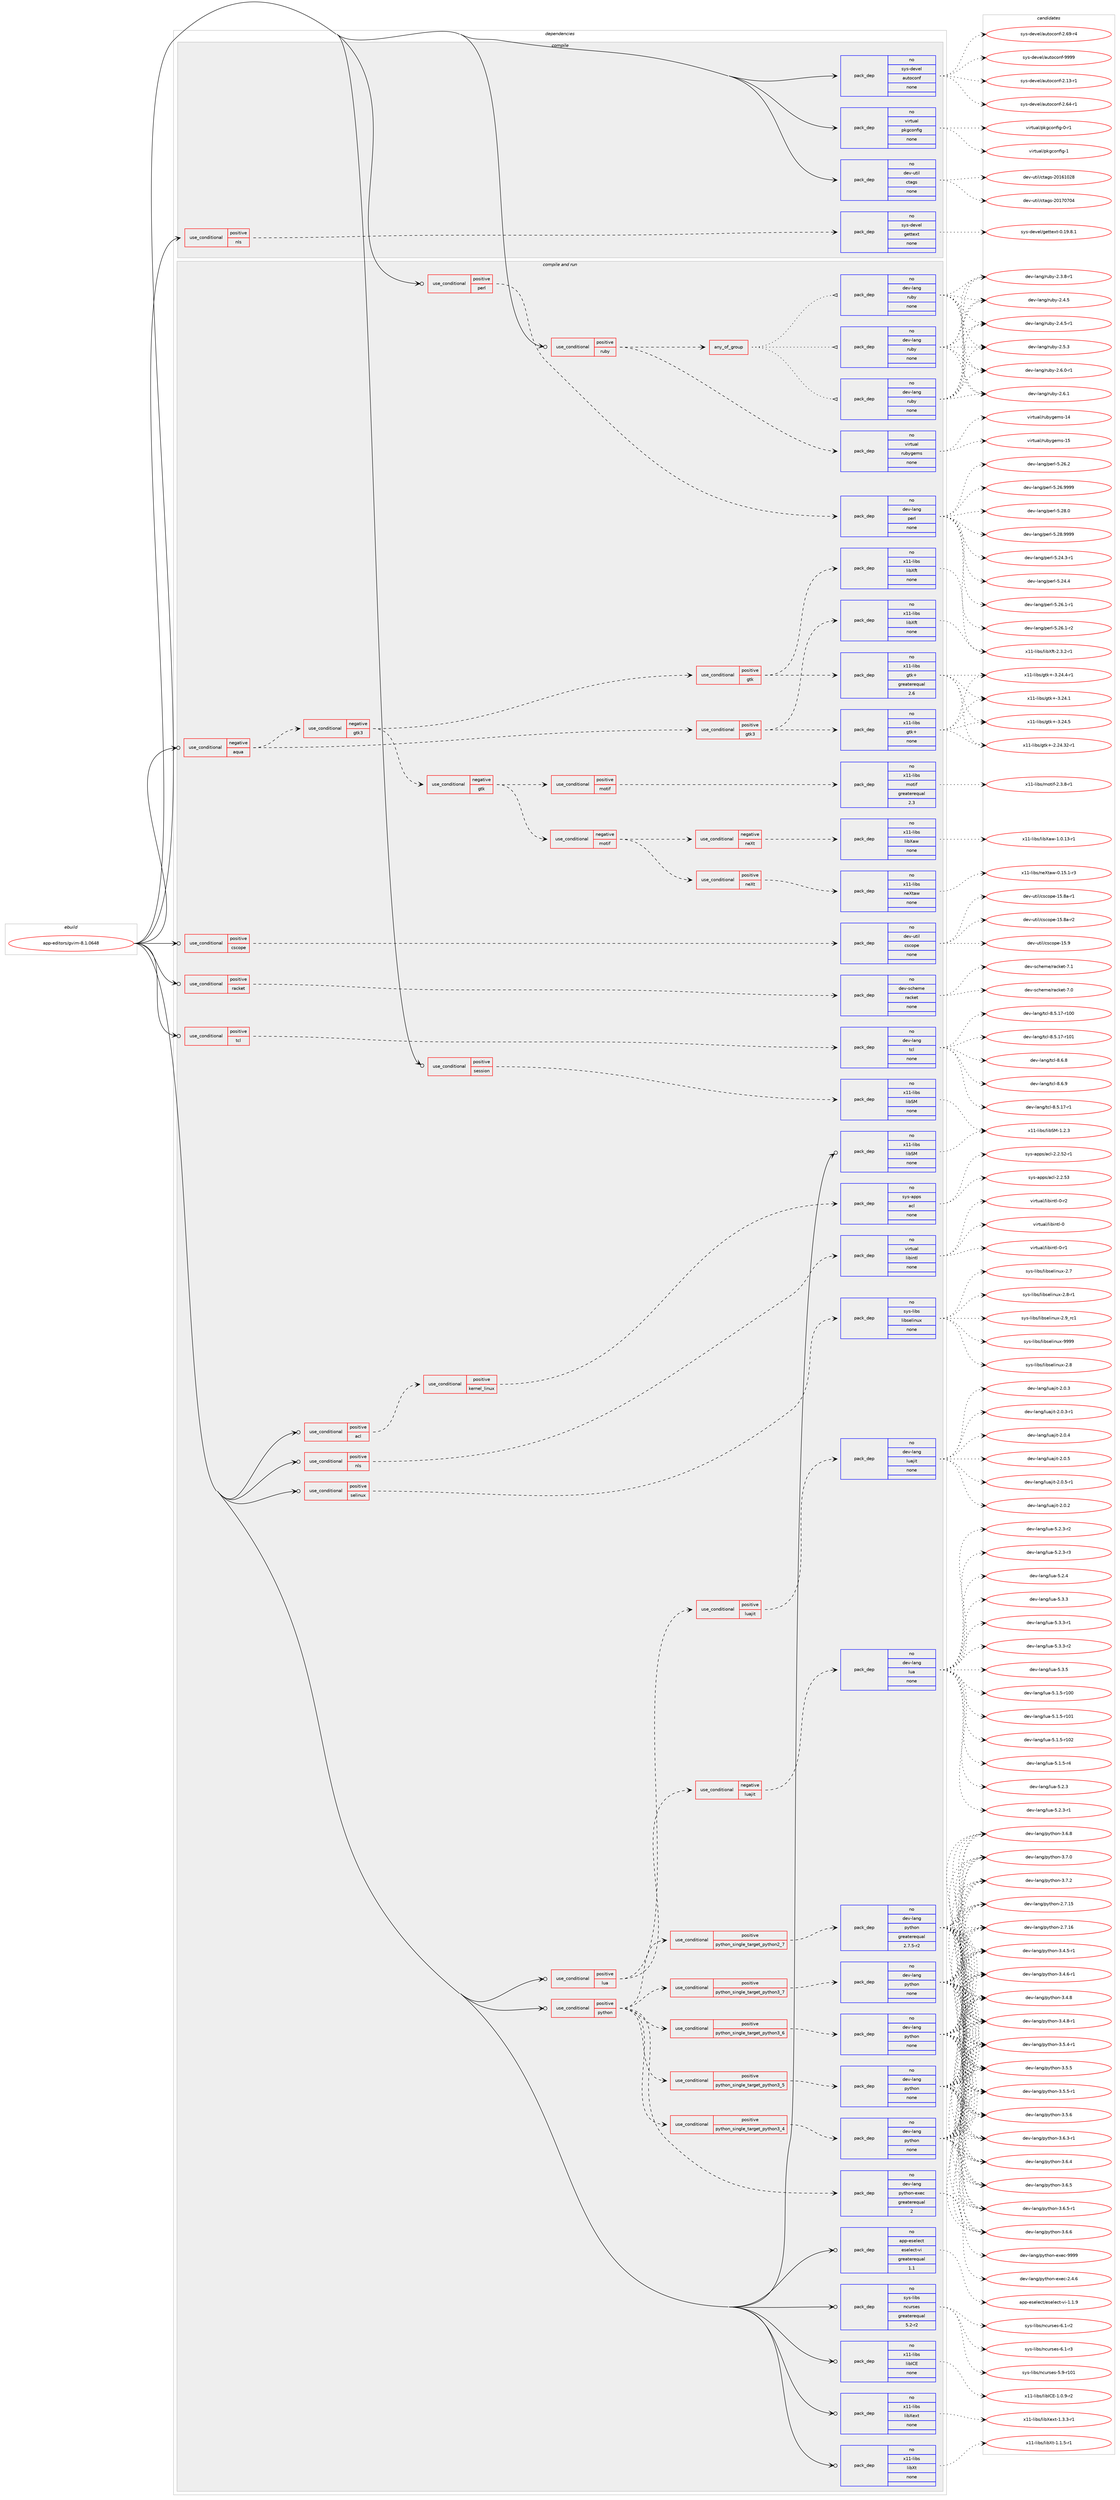 digraph prolog {

# *************
# Graph options
# *************

newrank=true;
concentrate=true;
compound=true;
graph [rankdir=LR,fontname=Helvetica,fontsize=10,ranksep=1.5];#, ranksep=2.5, nodesep=0.2];
edge  [arrowhead=vee];
node  [fontname=Helvetica,fontsize=10];

# **********
# The ebuild
# **********

subgraph cluster_leftcol {
color=gray;
rank=same;
label=<<i>ebuild</i>>;
id [label="app-editors/gvim-8.1.0648", color=red, width=4, href="../app-editors/gvim-8.1.0648.svg"];
}

# ****************
# The dependencies
# ****************

subgraph cluster_midcol {
color=gray;
label=<<i>dependencies</i>>;
subgraph cluster_compile {
fillcolor="#eeeeee";
style=filled;
label=<<i>compile</i>>;
subgraph cond348811 {
dependency1280343 [label=<<TABLE BORDER="0" CELLBORDER="1" CELLSPACING="0" CELLPADDING="4"><TR><TD ROWSPAN="3" CELLPADDING="10">use_conditional</TD></TR><TR><TD>positive</TD></TR><TR><TD>nls</TD></TR></TABLE>>, shape=none, color=red];
subgraph pack911622 {
dependency1280344 [label=<<TABLE BORDER="0" CELLBORDER="1" CELLSPACING="0" CELLPADDING="4" WIDTH="220"><TR><TD ROWSPAN="6" CELLPADDING="30">pack_dep</TD></TR><TR><TD WIDTH="110">no</TD></TR><TR><TD>sys-devel</TD></TR><TR><TD>gettext</TD></TR><TR><TD>none</TD></TR><TR><TD></TD></TR></TABLE>>, shape=none, color=blue];
}
dependency1280343:e -> dependency1280344:w [weight=20,style="dashed",arrowhead="vee"];
}
id:e -> dependency1280343:w [weight=20,style="solid",arrowhead="vee"];
subgraph pack911623 {
dependency1280345 [label=<<TABLE BORDER="0" CELLBORDER="1" CELLSPACING="0" CELLPADDING="4" WIDTH="220"><TR><TD ROWSPAN="6" CELLPADDING="30">pack_dep</TD></TR><TR><TD WIDTH="110">no</TD></TR><TR><TD>dev-util</TD></TR><TR><TD>ctags</TD></TR><TR><TD>none</TD></TR><TR><TD></TD></TR></TABLE>>, shape=none, color=blue];
}
id:e -> dependency1280345:w [weight=20,style="solid",arrowhead="vee"];
subgraph pack911624 {
dependency1280346 [label=<<TABLE BORDER="0" CELLBORDER="1" CELLSPACING="0" CELLPADDING="4" WIDTH="220"><TR><TD ROWSPAN="6" CELLPADDING="30">pack_dep</TD></TR><TR><TD WIDTH="110">no</TD></TR><TR><TD>sys-devel</TD></TR><TR><TD>autoconf</TD></TR><TR><TD>none</TD></TR><TR><TD></TD></TR></TABLE>>, shape=none, color=blue];
}
id:e -> dependency1280346:w [weight=20,style="solid",arrowhead="vee"];
subgraph pack911625 {
dependency1280347 [label=<<TABLE BORDER="0" CELLBORDER="1" CELLSPACING="0" CELLPADDING="4" WIDTH="220"><TR><TD ROWSPAN="6" CELLPADDING="30">pack_dep</TD></TR><TR><TD WIDTH="110">no</TD></TR><TR><TD>virtual</TD></TR><TR><TD>pkgconfig</TD></TR><TR><TD>none</TD></TR><TR><TD></TD></TR></TABLE>>, shape=none, color=blue];
}
id:e -> dependency1280347:w [weight=20,style="solid",arrowhead="vee"];
}
subgraph cluster_compileandrun {
fillcolor="#eeeeee";
style=filled;
label=<<i>compile and run</i>>;
subgraph cond348812 {
dependency1280348 [label=<<TABLE BORDER="0" CELLBORDER="1" CELLSPACING="0" CELLPADDING="4"><TR><TD ROWSPAN="3" CELLPADDING="10">use_conditional</TD></TR><TR><TD>negative</TD></TR><TR><TD>aqua</TD></TR></TABLE>>, shape=none, color=red];
subgraph cond348813 {
dependency1280349 [label=<<TABLE BORDER="0" CELLBORDER="1" CELLSPACING="0" CELLPADDING="4"><TR><TD ROWSPAN="3" CELLPADDING="10">use_conditional</TD></TR><TR><TD>positive</TD></TR><TR><TD>gtk3</TD></TR></TABLE>>, shape=none, color=red];
subgraph pack911626 {
dependency1280350 [label=<<TABLE BORDER="0" CELLBORDER="1" CELLSPACING="0" CELLPADDING="4" WIDTH="220"><TR><TD ROWSPAN="6" CELLPADDING="30">pack_dep</TD></TR><TR><TD WIDTH="110">no</TD></TR><TR><TD>x11-libs</TD></TR><TR><TD>gtk+</TD></TR><TR><TD>none</TD></TR><TR><TD></TD></TR></TABLE>>, shape=none, color=blue];
}
dependency1280349:e -> dependency1280350:w [weight=20,style="dashed",arrowhead="vee"];
subgraph pack911627 {
dependency1280351 [label=<<TABLE BORDER="0" CELLBORDER="1" CELLSPACING="0" CELLPADDING="4" WIDTH="220"><TR><TD ROWSPAN="6" CELLPADDING="30">pack_dep</TD></TR><TR><TD WIDTH="110">no</TD></TR><TR><TD>x11-libs</TD></TR><TR><TD>libXft</TD></TR><TR><TD>none</TD></TR><TR><TD></TD></TR></TABLE>>, shape=none, color=blue];
}
dependency1280349:e -> dependency1280351:w [weight=20,style="dashed",arrowhead="vee"];
}
dependency1280348:e -> dependency1280349:w [weight=20,style="dashed",arrowhead="vee"];
subgraph cond348814 {
dependency1280352 [label=<<TABLE BORDER="0" CELLBORDER="1" CELLSPACING="0" CELLPADDING="4"><TR><TD ROWSPAN="3" CELLPADDING="10">use_conditional</TD></TR><TR><TD>negative</TD></TR><TR><TD>gtk3</TD></TR></TABLE>>, shape=none, color=red];
subgraph cond348815 {
dependency1280353 [label=<<TABLE BORDER="0" CELLBORDER="1" CELLSPACING="0" CELLPADDING="4"><TR><TD ROWSPAN="3" CELLPADDING="10">use_conditional</TD></TR><TR><TD>positive</TD></TR><TR><TD>gtk</TD></TR></TABLE>>, shape=none, color=red];
subgraph pack911628 {
dependency1280354 [label=<<TABLE BORDER="0" CELLBORDER="1" CELLSPACING="0" CELLPADDING="4" WIDTH="220"><TR><TD ROWSPAN="6" CELLPADDING="30">pack_dep</TD></TR><TR><TD WIDTH="110">no</TD></TR><TR><TD>x11-libs</TD></TR><TR><TD>gtk+</TD></TR><TR><TD>greaterequal</TD></TR><TR><TD>2.6</TD></TR></TABLE>>, shape=none, color=blue];
}
dependency1280353:e -> dependency1280354:w [weight=20,style="dashed",arrowhead="vee"];
subgraph pack911629 {
dependency1280355 [label=<<TABLE BORDER="0" CELLBORDER="1" CELLSPACING="0" CELLPADDING="4" WIDTH="220"><TR><TD ROWSPAN="6" CELLPADDING="30">pack_dep</TD></TR><TR><TD WIDTH="110">no</TD></TR><TR><TD>x11-libs</TD></TR><TR><TD>libXft</TD></TR><TR><TD>none</TD></TR><TR><TD></TD></TR></TABLE>>, shape=none, color=blue];
}
dependency1280353:e -> dependency1280355:w [weight=20,style="dashed",arrowhead="vee"];
}
dependency1280352:e -> dependency1280353:w [weight=20,style="dashed",arrowhead="vee"];
subgraph cond348816 {
dependency1280356 [label=<<TABLE BORDER="0" CELLBORDER="1" CELLSPACING="0" CELLPADDING="4"><TR><TD ROWSPAN="3" CELLPADDING="10">use_conditional</TD></TR><TR><TD>negative</TD></TR><TR><TD>gtk</TD></TR></TABLE>>, shape=none, color=red];
subgraph cond348817 {
dependency1280357 [label=<<TABLE BORDER="0" CELLBORDER="1" CELLSPACING="0" CELLPADDING="4"><TR><TD ROWSPAN="3" CELLPADDING="10">use_conditional</TD></TR><TR><TD>positive</TD></TR><TR><TD>motif</TD></TR></TABLE>>, shape=none, color=red];
subgraph pack911630 {
dependency1280358 [label=<<TABLE BORDER="0" CELLBORDER="1" CELLSPACING="0" CELLPADDING="4" WIDTH="220"><TR><TD ROWSPAN="6" CELLPADDING="30">pack_dep</TD></TR><TR><TD WIDTH="110">no</TD></TR><TR><TD>x11-libs</TD></TR><TR><TD>motif</TD></TR><TR><TD>greaterequal</TD></TR><TR><TD>2.3</TD></TR></TABLE>>, shape=none, color=blue];
}
dependency1280357:e -> dependency1280358:w [weight=20,style="dashed",arrowhead="vee"];
}
dependency1280356:e -> dependency1280357:w [weight=20,style="dashed",arrowhead="vee"];
subgraph cond348818 {
dependency1280359 [label=<<TABLE BORDER="0" CELLBORDER="1" CELLSPACING="0" CELLPADDING="4"><TR><TD ROWSPAN="3" CELLPADDING="10">use_conditional</TD></TR><TR><TD>negative</TD></TR><TR><TD>motif</TD></TR></TABLE>>, shape=none, color=red];
subgraph cond348819 {
dependency1280360 [label=<<TABLE BORDER="0" CELLBORDER="1" CELLSPACING="0" CELLPADDING="4"><TR><TD ROWSPAN="3" CELLPADDING="10">use_conditional</TD></TR><TR><TD>positive</TD></TR><TR><TD>neXt</TD></TR></TABLE>>, shape=none, color=red];
subgraph pack911631 {
dependency1280361 [label=<<TABLE BORDER="0" CELLBORDER="1" CELLSPACING="0" CELLPADDING="4" WIDTH="220"><TR><TD ROWSPAN="6" CELLPADDING="30">pack_dep</TD></TR><TR><TD WIDTH="110">no</TD></TR><TR><TD>x11-libs</TD></TR><TR><TD>neXtaw</TD></TR><TR><TD>none</TD></TR><TR><TD></TD></TR></TABLE>>, shape=none, color=blue];
}
dependency1280360:e -> dependency1280361:w [weight=20,style="dashed",arrowhead="vee"];
}
dependency1280359:e -> dependency1280360:w [weight=20,style="dashed",arrowhead="vee"];
subgraph cond348820 {
dependency1280362 [label=<<TABLE BORDER="0" CELLBORDER="1" CELLSPACING="0" CELLPADDING="4"><TR><TD ROWSPAN="3" CELLPADDING="10">use_conditional</TD></TR><TR><TD>negative</TD></TR><TR><TD>neXt</TD></TR></TABLE>>, shape=none, color=red];
subgraph pack911632 {
dependency1280363 [label=<<TABLE BORDER="0" CELLBORDER="1" CELLSPACING="0" CELLPADDING="4" WIDTH="220"><TR><TD ROWSPAN="6" CELLPADDING="30">pack_dep</TD></TR><TR><TD WIDTH="110">no</TD></TR><TR><TD>x11-libs</TD></TR><TR><TD>libXaw</TD></TR><TR><TD>none</TD></TR><TR><TD></TD></TR></TABLE>>, shape=none, color=blue];
}
dependency1280362:e -> dependency1280363:w [weight=20,style="dashed",arrowhead="vee"];
}
dependency1280359:e -> dependency1280362:w [weight=20,style="dashed",arrowhead="vee"];
}
dependency1280356:e -> dependency1280359:w [weight=20,style="dashed",arrowhead="vee"];
}
dependency1280352:e -> dependency1280356:w [weight=20,style="dashed",arrowhead="vee"];
}
dependency1280348:e -> dependency1280352:w [weight=20,style="dashed",arrowhead="vee"];
}
id:e -> dependency1280348:w [weight=20,style="solid",arrowhead="odotvee"];
subgraph cond348821 {
dependency1280364 [label=<<TABLE BORDER="0" CELLBORDER="1" CELLSPACING="0" CELLPADDING="4"><TR><TD ROWSPAN="3" CELLPADDING="10">use_conditional</TD></TR><TR><TD>positive</TD></TR><TR><TD>acl</TD></TR></TABLE>>, shape=none, color=red];
subgraph cond348822 {
dependency1280365 [label=<<TABLE BORDER="0" CELLBORDER="1" CELLSPACING="0" CELLPADDING="4"><TR><TD ROWSPAN="3" CELLPADDING="10">use_conditional</TD></TR><TR><TD>positive</TD></TR><TR><TD>kernel_linux</TD></TR></TABLE>>, shape=none, color=red];
subgraph pack911633 {
dependency1280366 [label=<<TABLE BORDER="0" CELLBORDER="1" CELLSPACING="0" CELLPADDING="4" WIDTH="220"><TR><TD ROWSPAN="6" CELLPADDING="30">pack_dep</TD></TR><TR><TD WIDTH="110">no</TD></TR><TR><TD>sys-apps</TD></TR><TR><TD>acl</TD></TR><TR><TD>none</TD></TR><TR><TD></TD></TR></TABLE>>, shape=none, color=blue];
}
dependency1280365:e -> dependency1280366:w [weight=20,style="dashed",arrowhead="vee"];
}
dependency1280364:e -> dependency1280365:w [weight=20,style="dashed",arrowhead="vee"];
}
id:e -> dependency1280364:w [weight=20,style="solid",arrowhead="odotvee"];
subgraph cond348823 {
dependency1280367 [label=<<TABLE BORDER="0" CELLBORDER="1" CELLSPACING="0" CELLPADDING="4"><TR><TD ROWSPAN="3" CELLPADDING="10">use_conditional</TD></TR><TR><TD>positive</TD></TR><TR><TD>cscope</TD></TR></TABLE>>, shape=none, color=red];
subgraph pack911634 {
dependency1280368 [label=<<TABLE BORDER="0" CELLBORDER="1" CELLSPACING="0" CELLPADDING="4" WIDTH="220"><TR><TD ROWSPAN="6" CELLPADDING="30">pack_dep</TD></TR><TR><TD WIDTH="110">no</TD></TR><TR><TD>dev-util</TD></TR><TR><TD>cscope</TD></TR><TR><TD>none</TD></TR><TR><TD></TD></TR></TABLE>>, shape=none, color=blue];
}
dependency1280367:e -> dependency1280368:w [weight=20,style="dashed",arrowhead="vee"];
}
id:e -> dependency1280367:w [weight=20,style="solid",arrowhead="odotvee"];
subgraph cond348824 {
dependency1280369 [label=<<TABLE BORDER="0" CELLBORDER="1" CELLSPACING="0" CELLPADDING="4"><TR><TD ROWSPAN="3" CELLPADDING="10">use_conditional</TD></TR><TR><TD>positive</TD></TR><TR><TD>lua</TD></TR></TABLE>>, shape=none, color=red];
subgraph cond348825 {
dependency1280370 [label=<<TABLE BORDER="0" CELLBORDER="1" CELLSPACING="0" CELLPADDING="4"><TR><TD ROWSPAN="3" CELLPADDING="10">use_conditional</TD></TR><TR><TD>positive</TD></TR><TR><TD>luajit</TD></TR></TABLE>>, shape=none, color=red];
subgraph pack911635 {
dependency1280371 [label=<<TABLE BORDER="0" CELLBORDER="1" CELLSPACING="0" CELLPADDING="4" WIDTH="220"><TR><TD ROWSPAN="6" CELLPADDING="30">pack_dep</TD></TR><TR><TD WIDTH="110">no</TD></TR><TR><TD>dev-lang</TD></TR><TR><TD>luajit</TD></TR><TR><TD>none</TD></TR><TR><TD></TD></TR></TABLE>>, shape=none, color=blue];
}
dependency1280370:e -> dependency1280371:w [weight=20,style="dashed",arrowhead="vee"];
}
dependency1280369:e -> dependency1280370:w [weight=20,style="dashed",arrowhead="vee"];
subgraph cond348826 {
dependency1280372 [label=<<TABLE BORDER="0" CELLBORDER="1" CELLSPACING="0" CELLPADDING="4"><TR><TD ROWSPAN="3" CELLPADDING="10">use_conditional</TD></TR><TR><TD>negative</TD></TR><TR><TD>luajit</TD></TR></TABLE>>, shape=none, color=red];
subgraph pack911636 {
dependency1280373 [label=<<TABLE BORDER="0" CELLBORDER="1" CELLSPACING="0" CELLPADDING="4" WIDTH="220"><TR><TD ROWSPAN="6" CELLPADDING="30">pack_dep</TD></TR><TR><TD WIDTH="110">no</TD></TR><TR><TD>dev-lang</TD></TR><TR><TD>lua</TD></TR><TR><TD>none</TD></TR><TR><TD></TD></TR></TABLE>>, shape=none, color=blue];
}
dependency1280372:e -> dependency1280373:w [weight=20,style="dashed",arrowhead="vee"];
}
dependency1280369:e -> dependency1280372:w [weight=20,style="dashed",arrowhead="vee"];
}
id:e -> dependency1280369:w [weight=20,style="solid",arrowhead="odotvee"];
subgraph cond348827 {
dependency1280374 [label=<<TABLE BORDER="0" CELLBORDER="1" CELLSPACING="0" CELLPADDING="4"><TR><TD ROWSPAN="3" CELLPADDING="10">use_conditional</TD></TR><TR><TD>positive</TD></TR><TR><TD>nls</TD></TR></TABLE>>, shape=none, color=red];
subgraph pack911637 {
dependency1280375 [label=<<TABLE BORDER="0" CELLBORDER="1" CELLSPACING="0" CELLPADDING="4" WIDTH="220"><TR><TD ROWSPAN="6" CELLPADDING="30">pack_dep</TD></TR><TR><TD WIDTH="110">no</TD></TR><TR><TD>virtual</TD></TR><TR><TD>libintl</TD></TR><TR><TD>none</TD></TR><TR><TD></TD></TR></TABLE>>, shape=none, color=blue];
}
dependency1280374:e -> dependency1280375:w [weight=20,style="dashed",arrowhead="vee"];
}
id:e -> dependency1280374:w [weight=20,style="solid",arrowhead="odotvee"];
subgraph cond348828 {
dependency1280376 [label=<<TABLE BORDER="0" CELLBORDER="1" CELLSPACING="0" CELLPADDING="4"><TR><TD ROWSPAN="3" CELLPADDING="10">use_conditional</TD></TR><TR><TD>positive</TD></TR><TR><TD>perl</TD></TR></TABLE>>, shape=none, color=red];
subgraph pack911638 {
dependency1280377 [label=<<TABLE BORDER="0" CELLBORDER="1" CELLSPACING="0" CELLPADDING="4" WIDTH="220"><TR><TD ROWSPAN="6" CELLPADDING="30">pack_dep</TD></TR><TR><TD WIDTH="110">no</TD></TR><TR><TD>dev-lang</TD></TR><TR><TD>perl</TD></TR><TR><TD>none</TD></TR><TR><TD></TD></TR></TABLE>>, shape=none, color=blue];
}
dependency1280376:e -> dependency1280377:w [weight=20,style="dashed",arrowhead="vee"];
}
id:e -> dependency1280376:w [weight=20,style="solid",arrowhead="odotvee"];
subgraph cond348829 {
dependency1280378 [label=<<TABLE BORDER="0" CELLBORDER="1" CELLSPACING="0" CELLPADDING="4"><TR><TD ROWSPAN="3" CELLPADDING="10">use_conditional</TD></TR><TR><TD>positive</TD></TR><TR><TD>python</TD></TR></TABLE>>, shape=none, color=red];
subgraph cond348830 {
dependency1280379 [label=<<TABLE BORDER="0" CELLBORDER="1" CELLSPACING="0" CELLPADDING="4"><TR><TD ROWSPAN="3" CELLPADDING="10">use_conditional</TD></TR><TR><TD>positive</TD></TR><TR><TD>python_single_target_python2_7</TD></TR></TABLE>>, shape=none, color=red];
subgraph pack911639 {
dependency1280380 [label=<<TABLE BORDER="0" CELLBORDER="1" CELLSPACING="0" CELLPADDING="4" WIDTH="220"><TR><TD ROWSPAN="6" CELLPADDING="30">pack_dep</TD></TR><TR><TD WIDTH="110">no</TD></TR><TR><TD>dev-lang</TD></TR><TR><TD>python</TD></TR><TR><TD>greaterequal</TD></TR><TR><TD>2.7.5-r2</TD></TR></TABLE>>, shape=none, color=blue];
}
dependency1280379:e -> dependency1280380:w [weight=20,style="dashed",arrowhead="vee"];
}
dependency1280378:e -> dependency1280379:w [weight=20,style="dashed",arrowhead="vee"];
subgraph cond348831 {
dependency1280381 [label=<<TABLE BORDER="0" CELLBORDER="1" CELLSPACING="0" CELLPADDING="4"><TR><TD ROWSPAN="3" CELLPADDING="10">use_conditional</TD></TR><TR><TD>positive</TD></TR><TR><TD>python_single_target_python3_4</TD></TR></TABLE>>, shape=none, color=red];
subgraph pack911640 {
dependency1280382 [label=<<TABLE BORDER="0" CELLBORDER="1" CELLSPACING="0" CELLPADDING="4" WIDTH="220"><TR><TD ROWSPAN="6" CELLPADDING="30">pack_dep</TD></TR><TR><TD WIDTH="110">no</TD></TR><TR><TD>dev-lang</TD></TR><TR><TD>python</TD></TR><TR><TD>none</TD></TR><TR><TD></TD></TR></TABLE>>, shape=none, color=blue];
}
dependency1280381:e -> dependency1280382:w [weight=20,style="dashed",arrowhead="vee"];
}
dependency1280378:e -> dependency1280381:w [weight=20,style="dashed",arrowhead="vee"];
subgraph cond348832 {
dependency1280383 [label=<<TABLE BORDER="0" CELLBORDER="1" CELLSPACING="0" CELLPADDING="4"><TR><TD ROWSPAN="3" CELLPADDING="10">use_conditional</TD></TR><TR><TD>positive</TD></TR><TR><TD>python_single_target_python3_5</TD></TR></TABLE>>, shape=none, color=red];
subgraph pack911641 {
dependency1280384 [label=<<TABLE BORDER="0" CELLBORDER="1" CELLSPACING="0" CELLPADDING="4" WIDTH="220"><TR><TD ROWSPAN="6" CELLPADDING="30">pack_dep</TD></TR><TR><TD WIDTH="110">no</TD></TR><TR><TD>dev-lang</TD></TR><TR><TD>python</TD></TR><TR><TD>none</TD></TR><TR><TD></TD></TR></TABLE>>, shape=none, color=blue];
}
dependency1280383:e -> dependency1280384:w [weight=20,style="dashed",arrowhead="vee"];
}
dependency1280378:e -> dependency1280383:w [weight=20,style="dashed",arrowhead="vee"];
subgraph cond348833 {
dependency1280385 [label=<<TABLE BORDER="0" CELLBORDER="1" CELLSPACING="0" CELLPADDING="4"><TR><TD ROWSPAN="3" CELLPADDING="10">use_conditional</TD></TR><TR><TD>positive</TD></TR><TR><TD>python_single_target_python3_6</TD></TR></TABLE>>, shape=none, color=red];
subgraph pack911642 {
dependency1280386 [label=<<TABLE BORDER="0" CELLBORDER="1" CELLSPACING="0" CELLPADDING="4" WIDTH="220"><TR><TD ROWSPAN="6" CELLPADDING="30">pack_dep</TD></TR><TR><TD WIDTH="110">no</TD></TR><TR><TD>dev-lang</TD></TR><TR><TD>python</TD></TR><TR><TD>none</TD></TR><TR><TD></TD></TR></TABLE>>, shape=none, color=blue];
}
dependency1280385:e -> dependency1280386:w [weight=20,style="dashed",arrowhead="vee"];
}
dependency1280378:e -> dependency1280385:w [weight=20,style="dashed",arrowhead="vee"];
subgraph cond348834 {
dependency1280387 [label=<<TABLE BORDER="0" CELLBORDER="1" CELLSPACING="0" CELLPADDING="4"><TR><TD ROWSPAN="3" CELLPADDING="10">use_conditional</TD></TR><TR><TD>positive</TD></TR><TR><TD>python_single_target_python3_7</TD></TR></TABLE>>, shape=none, color=red];
subgraph pack911643 {
dependency1280388 [label=<<TABLE BORDER="0" CELLBORDER="1" CELLSPACING="0" CELLPADDING="4" WIDTH="220"><TR><TD ROWSPAN="6" CELLPADDING="30">pack_dep</TD></TR><TR><TD WIDTH="110">no</TD></TR><TR><TD>dev-lang</TD></TR><TR><TD>python</TD></TR><TR><TD>none</TD></TR><TR><TD></TD></TR></TABLE>>, shape=none, color=blue];
}
dependency1280387:e -> dependency1280388:w [weight=20,style="dashed",arrowhead="vee"];
}
dependency1280378:e -> dependency1280387:w [weight=20,style="dashed",arrowhead="vee"];
subgraph pack911644 {
dependency1280389 [label=<<TABLE BORDER="0" CELLBORDER="1" CELLSPACING="0" CELLPADDING="4" WIDTH="220"><TR><TD ROWSPAN="6" CELLPADDING="30">pack_dep</TD></TR><TR><TD WIDTH="110">no</TD></TR><TR><TD>dev-lang</TD></TR><TR><TD>python-exec</TD></TR><TR><TD>greaterequal</TD></TR><TR><TD>2</TD></TR></TABLE>>, shape=none, color=blue];
}
dependency1280378:e -> dependency1280389:w [weight=20,style="dashed",arrowhead="vee"];
}
id:e -> dependency1280378:w [weight=20,style="solid",arrowhead="odotvee"];
subgraph cond348835 {
dependency1280390 [label=<<TABLE BORDER="0" CELLBORDER="1" CELLSPACING="0" CELLPADDING="4"><TR><TD ROWSPAN="3" CELLPADDING="10">use_conditional</TD></TR><TR><TD>positive</TD></TR><TR><TD>racket</TD></TR></TABLE>>, shape=none, color=red];
subgraph pack911645 {
dependency1280391 [label=<<TABLE BORDER="0" CELLBORDER="1" CELLSPACING="0" CELLPADDING="4" WIDTH="220"><TR><TD ROWSPAN="6" CELLPADDING="30">pack_dep</TD></TR><TR><TD WIDTH="110">no</TD></TR><TR><TD>dev-scheme</TD></TR><TR><TD>racket</TD></TR><TR><TD>none</TD></TR><TR><TD></TD></TR></TABLE>>, shape=none, color=blue];
}
dependency1280390:e -> dependency1280391:w [weight=20,style="dashed",arrowhead="vee"];
}
id:e -> dependency1280390:w [weight=20,style="solid",arrowhead="odotvee"];
subgraph cond348836 {
dependency1280392 [label=<<TABLE BORDER="0" CELLBORDER="1" CELLSPACING="0" CELLPADDING="4"><TR><TD ROWSPAN="3" CELLPADDING="10">use_conditional</TD></TR><TR><TD>positive</TD></TR><TR><TD>ruby</TD></TR></TABLE>>, shape=none, color=red];
subgraph any19382 {
dependency1280393 [label=<<TABLE BORDER="0" CELLBORDER="1" CELLSPACING="0" CELLPADDING="4"><TR><TD CELLPADDING="10">any_of_group</TD></TR></TABLE>>, shape=none, color=red];subgraph pack911646 {
dependency1280394 [label=<<TABLE BORDER="0" CELLBORDER="1" CELLSPACING="0" CELLPADDING="4" WIDTH="220"><TR><TD ROWSPAN="6" CELLPADDING="30">pack_dep</TD></TR><TR><TD WIDTH="110">no</TD></TR><TR><TD>dev-lang</TD></TR><TR><TD>ruby</TD></TR><TR><TD>none</TD></TR><TR><TD></TD></TR></TABLE>>, shape=none, color=blue];
}
dependency1280393:e -> dependency1280394:w [weight=20,style="dotted",arrowhead="oinv"];
subgraph pack911647 {
dependency1280395 [label=<<TABLE BORDER="0" CELLBORDER="1" CELLSPACING="0" CELLPADDING="4" WIDTH="220"><TR><TD ROWSPAN="6" CELLPADDING="30">pack_dep</TD></TR><TR><TD WIDTH="110">no</TD></TR><TR><TD>dev-lang</TD></TR><TR><TD>ruby</TD></TR><TR><TD>none</TD></TR><TR><TD></TD></TR></TABLE>>, shape=none, color=blue];
}
dependency1280393:e -> dependency1280395:w [weight=20,style="dotted",arrowhead="oinv"];
subgraph pack911648 {
dependency1280396 [label=<<TABLE BORDER="0" CELLBORDER="1" CELLSPACING="0" CELLPADDING="4" WIDTH="220"><TR><TD ROWSPAN="6" CELLPADDING="30">pack_dep</TD></TR><TR><TD WIDTH="110">no</TD></TR><TR><TD>dev-lang</TD></TR><TR><TD>ruby</TD></TR><TR><TD>none</TD></TR><TR><TD></TD></TR></TABLE>>, shape=none, color=blue];
}
dependency1280393:e -> dependency1280396:w [weight=20,style="dotted",arrowhead="oinv"];
}
dependency1280392:e -> dependency1280393:w [weight=20,style="dashed",arrowhead="vee"];
subgraph pack911649 {
dependency1280397 [label=<<TABLE BORDER="0" CELLBORDER="1" CELLSPACING="0" CELLPADDING="4" WIDTH="220"><TR><TD ROWSPAN="6" CELLPADDING="30">pack_dep</TD></TR><TR><TD WIDTH="110">no</TD></TR><TR><TD>virtual</TD></TR><TR><TD>rubygems</TD></TR><TR><TD>none</TD></TR><TR><TD></TD></TR></TABLE>>, shape=none, color=blue];
}
dependency1280392:e -> dependency1280397:w [weight=20,style="dashed",arrowhead="vee"];
}
id:e -> dependency1280392:w [weight=20,style="solid",arrowhead="odotvee"];
subgraph cond348837 {
dependency1280398 [label=<<TABLE BORDER="0" CELLBORDER="1" CELLSPACING="0" CELLPADDING="4"><TR><TD ROWSPAN="3" CELLPADDING="10">use_conditional</TD></TR><TR><TD>positive</TD></TR><TR><TD>selinux</TD></TR></TABLE>>, shape=none, color=red];
subgraph pack911650 {
dependency1280399 [label=<<TABLE BORDER="0" CELLBORDER="1" CELLSPACING="0" CELLPADDING="4" WIDTH="220"><TR><TD ROWSPAN="6" CELLPADDING="30">pack_dep</TD></TR><TR><TD WIDTH="110">no</TD></TR><TR><TD>sys-libs</TD></TR><TR><TD>libselinux</TD></TR><TR><TD>none</TD></TR><TR><TD></TD></TR></TABLE>>, shape=none, color=blue];
}
dependency1280398:e -> dependency1280399:w [weight=20,style="dashed",arrowhead="vee"];
}
id:e -> dependency1280398:w [weight=20,style="solid",arrowhead="odotvee"];
subgraph cond348838 {
dependency1280400 [label=<<TABLE BORDER="0" CELLBORDER="1" CELLSPACING="0" CELLPADDING="4"><TR><TD ROWSPAN="3" CELLPADDING="10">use_conditional</TD></TR><TR><TD>positive</TD></TR><TR><TD>session</TD></TR></TABLE>>, shape=none, color=red];
subgraph pack911651 {
dependency1280401 [label=<<TABLE BORDER="0" CELLBORDER="1" CELLSPACING="0" CELLPADDING="4" WIDTH="220"><TR><TD ROWSPAN="6" CELLPADDING="30">pack_dep</TD></TR><TR><TD WIDTH="110">no</TD></TR><TR><TD>x11-libs</TD></TR><TR><TD>libSM</TD></TR><TR><TD>none</TD></TR><TR><TD></TD></TR></TABLE>>, shape=none, color=blue];
}
dependency1280400:e -> dependency1280401:w [weight=20,style="dashed",arrowhead="vee"];
}
id:e -> dependency1280400:w [weight=20,style="solid",arrowhead="odotvee"];
subgraph cond348839 {
dependency1280402 [label=<<TABLE BORDER="0" CELLBORDER="1" CELLSPACING="0" CELLPADDING="4"><TR><TD ROWSPAN="3" CELLPADDING="10">use_conditional</TD></TR><TR><TD>positive</TD></TR><TR><TD>tcl</TD></TR></TABLE>>, shape=none, color=red];
subgraph pack911652 {
dependency1280403 [label=<<TABLE BORDER="0" CELLBORDER="1" CELLSPACING="0" CELLPADDING="4" WIDTH="220"><TR><TD ROWSPAN="6" CELLPADDING="30">pack_dep</TD></TR><TR><TD WIDTH="110">no</TD></TR><TR><TD>dev-lang</TD></TR><TR><TD>tcl</TD></TR><TR><TD>none</TD></TR><TR><TD></TD></TR></TABLE>>, shape=none, color=blue];
}
dependency1280402:e -> dependency1280403:w [weight=20,style="dashed",arrowhead="vee"];
}
id:e -> dependency1280402:w [weight=20,style="solid",arrowhead="odotvee"];
subgraph pack911653 {
dependency1280404 [label=<<TABLE BORDER="0" CELLBORDER="1" CELLSPACING="0" CELLPADDING="4" WIDTH="220"><TR><TD ROWSPAN="6" CELLPADDING="30">pack_dep</TD></TR><TR><TD WIDTH="110">no</TD></TR><TR><TD>app-eselect</TD></TR><TR><TD>eselect-vi</TD></TR><TR><TD>greaterequal</TD></TR><TR><TD>1.1</TD></TR></TABLE>>, shape=none, color=blue];
}
id:e -> dependency1280404:w [weight=20,style="solid",arrowhead="odotvee"];
subgraph pack911654 {
dependency1280405 [label=<<TABLE BORDER="0" CELLBORDER="1" CELLSPACING="0" CELLPADDING="4" WIDTH="220"><TR><TD ROWSPAN="6" CELLPADDING="30">pack_dep</TD></TR><TR><TD WIDTH="110">no</TD></TR><TR><TD>sys-libs</TD></TR><TR><TD>ncurses</TD></TR><TR><TD>greaterequal</TD></TR><TR><TD>5.2-r2</TD></TR></TABLE>>, shape=none, color=blue];
}
id:e -> dependency1280405:w [weight=20,style="solid",arrowhead="odotvee"];
subgraph pack911655 {
dependency1280406 [label=<<TABLE BORDER="0" CELLBORDER="1" CELLSPACING="0" CELLPADDING="4" WIDTH="220"><TR><TD ROWSPAN="6" CELLPADDING="30">pack_dep</TD></TR><TR><TD WIDTH="110">no</TD></TR><TR><TD>x11-libs</TD></TR><TR><TD>libICE</TD></TR><TR><TD>none</TD></TR><TR><TD></TD></TR></TABLE>>, shape=none, color=blue];
}
id:e -> dependency1280406:w [weight=20,style="solid",arrowhead="odotvee"];
subgraph pack911656 {
dependency1280407 [label=<<TABLE BORDER="0" CELLBORDER="1" CELLSPACING="0" CELLPADDING="4" WIDTH="220"><TR><TD ROWSPAN="6" CELLPADDING="30">pack_dep</TD></TR><TR><TD WIDTH="110">no</TD></TR><TR><TD>x11-libs</TD></TR><TR><TD>libSM</TD></TR><TR><TD>none</TD></TR><TR><TD></TD></TR></TABLE>>, shape=none, color=blue];
}
id:e -> dependency1280407:w [weight=20,style="solid",arrowhead="odotvee"];
subgraph pack911657 {
dependency1280408 [label=<<TABLE BORDER="0" CELLBORDER="1" CELLSPACING="0" CELLPADDING="4" WIDTH="220"><TR><TD ROWSPAN="6" CELLPADDING="30">pack_dep</TD></TR><TR><TD WIDTH="110">no</TD></TR><TR><TD>x11-libs</TD></TR><TR><TD>libXext</TD></TR><TR><TD>none</TD></TR><TR><TD></TD></TR></TABLE>>, shape=none, color=blue];
}
id:e -> dependency1280408:w [weight=20,style="solid",arrowhead="odotvee"];
subgraph pack911658 {
dependency1280409 [label=<<TABLE BORDER="0" CELLBORDER="1" CELLSPACING="0" CELLPADDING="4" WIDTH="220"><TR><TD ROWSPAN="6" CELLPADDING="30">pack_dep</TD></TR><TR><TD WIDTH="110">no</TD></TR><TR><TD>x11-libs</TD></TR><TR><TD>libXt</TD></TR><TR><TD>none</TD></TR><TR><TD></TD></TR></TABLE>>, shape=none, color=blue];
}
id:e -> dependency1280409:w [weight=20,style="solid",arrowhead="odotvee"];
}
subgraph cluster_run {
fillcolor="#eeeeee";
style=filled;
label=<<i>run</i>>;
}
}

# **************
# The candidates
# **************

subgraph cluster_choices {
rank=same;
color=gray;
label=<<i>candidates</i>>;

subgraph choice911622 {
color=black;
nodesep=1;
choice1151211154510010111810110847103101116116101120116454846495746564649 [label="sys-devel/gettext-0.19.8.1", color=red, width=4,href="../sys-devel/gettext-0.19.8.1.svg"];
dependency1280344:e -> choice1151211154510010111810110847103101116116101120116454846495746564649:w [style=dotted,weight="100"];
}
subgraph choice911623 {
color=black;
nodesep=1;
choice10010111845117116105108479911697103115455048495449485056 [label="dev-util/ctags-20161028", color=red, width=4,href="../dev-util/ctags-20161028.svg"];
choice10010111845117116105108479911697103115455048495548554852 [label="dev-util/ctags-20170704", color=red, width=4,href="../dev-util/ctags-20170704.svg"];
dependency1280345:e -> choice10010111845117116105108479911697103115455048495449485056:w [style=dotted,weight="100"];
dependency1280345:e -> choice10010111845117116105108479911697103115455048495548554852:w [style=dotted,weight="100"];
}
subgraph choice911624 {
color=black;
nodesep=1;
choice1151211154510010111810110847971171161119911111010245504649514511449 [label="sys-devel/autoconf-2.13-r1", color=red, width=4,href="../sys-devel/autoconf-2.13-r1.svg"];
choice1151211154510010111810110847971171161119911111010245504654524511449 [label="sys-devel/autoconf-2.64-r1", color=red, width=4,href="../sys-devel/autoconf-2.64-r1.svg"];
choice1151211154510010111810110847971171161119911111010245504654574511452 [label="sys-devel/autoconf-2.69-r4", color=red, width=4,href="../sys-devel/autoconf-2.69-r4.svg"];
choice115121115451001011181011084797117116111991111101024557575757 [label="sys-devel/autoconf-9999", color=red, width=4,href="../sys-devel/autoconf-9999.svg"];
dependency1280346:e -> choice1151211154510010111810110847971171161119911111010245504649514511449:w [style=dotted,weight="100"];
dependency1280346:e -> choice1151211154510010111810110847971171161119911111010245504654524511449:w [style=dotted,weight="100"];
dependency1280346:e -> choice1151211154510010111810110847971171161119911111010245504654574511452:w [style=dotted,weight="100"];
dependency1280346:e -> choice115121115451001011181011084797117116111991111101024557575757:w [style=dotted,weight="100"];
}
subgraph choice911625 {
color=black;
nodesep=1;
choice11810511411611797108471121071039911111010210510345484511449 [label="virtual/pkgconfig-0-r1", color=red, width=4,href="../virtual/pkgconfig-0-r1.svg"];
choice1181051141161179710847112107103991111101021051034549 [label="virtual/pkgconfig-1", color=red, width=4,href="../virtual/pkgconfig-1.svg"];
dependency1280347:e -> choice11810511411611797108471121071039911111010210510345484511449:w [style=dotted,weight="100"];
dependency1280347:e -> choice1181051141161179710847112107103991111101021051034549:w [style=dotted,weight="100"];
}
subgraph choice911626 {
color=black;
nodesep=1;
choice12049494510810598115471031161074345504650524651504511449 [label="x11-libs/gtk+-2.24.32-r1", color=red, width=4,href="../x11-libs/gtk+-2.24.32-r1.svg"];
choice12049494510810598115471031161074345514650524649 [label="x11-libs/gtk+-3.24.1", color=red, width=4,href="../x11-libs/gtk+-3.24.1.svg"];
choice120494945108105981154710311610743455146505246524511449 [label="x11-libs/gtk+-3.24.4-r1", color=red, width=4,href="../x11-libs/gtk+-3.24.4-r1.svg"];
choice12049494510810598115471031161074345514650524653 [label="x11-libs/gtk+-3.24.5", color=red, width=4,href="../x11-libs/gtk+-3.24.5.svg"];
dependency1280350:e -> choice12049494510810598115471031161074345504650524651504511449:w [style=dotted,weight="100"];
dependency1280350:e -> choice12049494510810598115471031161074345514650524649:w [style=dotted,weight="100"];
dependency1280350:e -> choice120494945108105981154710311610743455146505246524511449:w [style=dotted,weight="100"];
dependency1280350:e -> choice12049494510810598115471031161074345514650524653:w [style=dotted,weight="100"];
}
subgraph choice911627 {
color=black;
nodesep=1;
choice120494945108105981154710810598881021164550465146504511449 [label="x11-libs/libXft-2.3.2-r1", color=red, width=4,href="../x11-libs/libXft-2.3.2-r1.svg"];
dependency1280351:e -> choice120494945108105981154710810598881021164550465146504511449:w [style=dotted,weight="100"];
}
subgraph choice911628 {
color=black;
nodesep=1;
choice12049494510810598115471031161074345504650524651504511449 [label="x11-libs/gtk+-2.24.32-r1", color=red, width=4,href="../x11-libs/gtk+-2.24.32-r1.svg"];
choice12049494510810598115471031161074345514650524649 [label="x11-libs/gtk+-3.24.1", color=red, width=4,href="../x11-libs/gtk+-3.24.1.svg"];
choice120494945108105981154710311610743455146505246524511449 [label="x11-libs/gtk+-3.24.4-r1", color=red, width=4,href="../x11-libs/gtk+-3.24.4-r1.svg"];
choice12049494510810598115471031161074345514650524653 [label="x11-libs/gtk+-3.24.5", color=red, width=4,href="../x11-libs/gtk+-3.24.5.svg"];
dependency1280354:e -> choice12049494510810598115471031161074345504650524651504511449:w [style=dotted,weight="100"];
dependency1280354:e -> choice12049494510810598115471031161074345514650524649:w [style=dotted,weight="100"];
dependency1280354:e -> choice120494945108105981154710311610743455146505246524511449:w [style=dotted,weight="100"];
dependency1280354:e -> choice12049494510810598115471031161074345514650524653:w [style=dotted,weight="100"];
}
subgraph choice911629 {
color=black;
nodesep=1;
choice120494945108105981154710810598881021164550465146504511449 [label="x11-libs/libXft-2.3.2-r1", color=red, width=4,href="../x11-libs/libXft-2.3.2-r1.svg"];
dependency1280355:e -> choice120494945108105981154710810598881021164550465146504511449:w [style=dotted,weight="100"];
}
subgraph choice911630 {
color=black;
nodesep=1;
choice12049494510810598115471091111161051024550465146564511449 [label="x11-libs/motif-2.3.8-r1", color=red, width=4,href="../x11-libs/motif-2.3.8-r1.svg"];
dependency1280358:e -> choice12049494510810598115471091111161051024550465146564511449:w [style=dotted,weight="100"];
}
subgraph choice911631 {
color=black;
nodesep=1;
choice12049494510810598115471101018811697119454846495346494511451 [label="x11-libs/neXtaw-0.15.1-r3", color=red, width=4,href="../x11-libs/neXtaw-0.15.1-r3.svg"];
dependency1280361:e -> choice12049494510810598115471101018811697119454846495346494511451:w [style=dotted,weight="100"];
}
subgraph choice911632 {
color=black;
nodesep=1;
choice1204949451081059811547108105988897119454946484649514511449 [label="x11-libs/libXaw-1.0.13-r1", color=red, width=4,href="../x11-libs/libXaw-1.0.13-r1.svg"];
dependency1280363:e -> choice1204949451081059811547108105988897119454946484649514511449:w [style=dotted,weight="100"];
}
subgraph choice911633 {
color=black;
nodesep=1;
choice1151211154597112112115479799108455046504653504511449 [label="sys-apps/acl-2.2.52-r1", color=red, width=4,href="../sys-apps/acl-2.2.52-r1.svg"];
choice115121115459711211211547979910845504650465351 [label="sys-apps/acl-2.2.53", color=red, width=4,href="../sys-apps/acl-2.2.53.svg"];
dependency1280366:e -> choice1151211154597112112115479799108455046504653504511449:w [style=dotted,weight="100"];
dependency1280366:e -> choice115121115459711211211547979910845504650465351:w [style=dotted,weight="100"];
}
subgraph choice911634 {
color=black;
nodesep=1;
choice100101118451171161051084799115991111121014549534656974511449 [label="dev-util/cscope-15.8a-r1", color=red, width=4,href="../dev-util/cscope-15.8a-r1.svg"];
choice100101118451171161051084799115991111121014549534656974511450 [label="dev-util/cscope-15.8a-r2", color=red, width=4,href="../dev-util/cscope-15.8a-r2.svg"];
choice100101118451171161051084799115991111121014549534657 [label="dev-util/cscope-15.9", color=red, width=4,href="../dev-util/cscope-15.9.svg"];
dependency1280368:e -> choice100101118451171161051084799115991111121014549534656974511449:w [style=dotted,weight="100"];
dependency1280368:e -> choice100101118451171161051084799115991111121014549534656974511450:w [style=dotted,weight="100"];
dependency1280368:e -> choice100101118451171161051084799115991111121014549534657:w [style=dotted,weight="100"];
}
subgraph choice911635 {
color=black;
nodesep=1;
choice10010111845108971101034710811797106105116455046484650 [label="dev-lang/luajit-2.0.2", color=red, width=4,href="../dev-lang/luajit-2.0.2.svg"];
choice10010111845108971101034710811797106105116455046484651 [label="dev-lang/luajit-2.0.3", color=red, width=4,href="../dev-lang/luajit-2.0.3.svg"];
choice100101118451089711010347108117971061051164550464846514511449 [label="dev-lang/luajit-2.0.3-r1", color=red, width=4,href="../dev-lang/luajit-2.0.3-r1.svg"];
choice10010111845108971101034710811797106105116455046484652 [label="dev-lang/luajit-2.0.4", color=red, width=4,href="../dev-lang/luajit-2.0.4.svg"];
choice10010111845108971101034710811797106105116455046484653 [label="dev-lang/luajit-2.0.5", color=red, width=4,href="../dev-lang/luajit-2.0.5.svg"];
choice100101118451089711010347108117971061051164550464846534511449 [label="dev-lang/luajit-2.0.5-r1", color=red, width=4,href="../dev-lang/luajit-2.0.5-r1.svg"];
dependency1280371:e -> choice10010111845108971101034710811797106105116455046484650:w [style=dotted,weight="100"];
dependency1280371:e -> choice10010111845108971101034710811797106105116455046484651:w [style=dotted,weight="100"];
dependency1280371:e -> choice100101118451089711010347108117971061051164550464846514511449:w [style=dotted,weight="100"];
dependency1280371:e -> choice10010111845108971101034710811797106105116455046484652:w [style=dotted,weight="100"];
dependency1280371:e -> choice10010111845108971101034710811797106105116455046484653:w [style=dotted,weight="100"];
dependency1280371:e -> choice100101118451089711010347108117971061051164550464846534511449:w [style=dotted,weight="100"];
}
subgraph choice911636 {
color=black;
nodesep=1;
choice1001011184510897110103471081179745534649465345114494848 [label="dev-lang/lua-5.1.5-r100", color=red, width=4,href="../dev-lang/lua-5.1.5-r100.svg"];
choice1001011184510897110103471081179745534649465345114494849 [label="dev-lang/lua-5.1.5-r101", color=red, width=4,href="../dev-lang/lua-5.1.5-r101.svg"];
choice1001011184510897110103471081179745534649465345114494850 [label="dev-lang/lua-5.1.5-r102", color=red, width=4,href="../dev-lang/lua-5.1.5-r102.svg"];
choice100101118451089711010347108117974553464946534511452 [label="dev-lang/lua-5.1.5-r4", color=red, width=4,href="../dev-lang/lua-5.1.5-r4.svg"];
choice10010111845108971101034710811797455346504651 [label="dev-lang/lua-5.2.3", color=red, width=4,href="../dev-lang/lua-5.2.3.svg"];
choice100101118451089711010347108117974553465046514511449 [label="dev-lang/lua-5.2.3-r1", color=red, width=4,href="../dev-lang/lua-5.2.3-r1.svg"];
choice100101118451089711010347108117974553465046514511450 [label="dev-lang/lua-5.2.3-r2", color=red, width=4,href="../dev-lang/lua-5.2.3-r2.svg"];
choice100101118451089711010347108117974553465046514511451 [label="dev-lang/lua-5.2.3-r3", color=red, width=4,href="../dev-lang/lua-5.2.3-r3.svg"];
choice10010111845108971101034710811797455346504652 [label="dev-lang/lua-5.2.4", color=red, width=4,href="../dev-lang/lua-5.2.4.svg"];
choice10010111845108971101034710811797455346514651 [label="dev-lang/lua-5.3.3", color=red, width=4,href="../dev-lang/lua-5.3.3.svg"];
choice100101118451089711010347108117974553465146514511449 [label="dev-lang/lua-5.3.3-r1", color=red, width=4,href="../dev-lang/lua-5.3.3-r1.svg"];
choice100101118451089711010347108117974553465146514511450 [label="dev-lang/lua-5.3.3-r2", color=red, width=4,href="../dev-lang/lua-5.3.3-r2.svg"];
choice10010111845108971101034710811797455346514653 [label="dev-lang/lua-5.3.5", color=red, width=4,href="../dev-lang/lua-5.3.5.svg"];
dependency1280373:e -> choice1001011184510897110103471081179745534649465345114494848:w [style=dotted,weight="100"];
dependency1280373:e -> choice1001011184510897110103471081179745534649465345114494849:w [style=dotted,weight="100"];
dependency1280373:e -> choice1001011184510897110103471081179745534649465345114494850:w [style=dotted,weight="100"];
dependency1280373:e -> choice100101118451089711010347108117974553464946534511452:w [style=dotted,weight="100"];
dependency1280373:e -> choice10010111845108971101034710811797455346504651:w [style=dotted,weight="100"];
dependency1280373:e -> choice100101118451089711010347108117974553465046514511449:w [style=dotted,weight="100"];
dependency1280373:e -> choice100101118451089711010347108117974553465046514511450:w [style=dotted,weight="100"];
dependency1280373:e -> choice100101118451089711010347108117974553465046514511451:w [style=dotted,weight="100"];
dependency1280373:e -> choice10010111845108971101034710811797455346504652:w [style=dotted,weight="100"];
dependency1280373:e -> choice10010111845108971101034710811797455346514651:w [style=dotted,weight="100"];
dependency1280373:e -> choice100101118451089711010347108117974553465146514511449:w [style=dotted,weight="100"];
dependency1280373:e -> choice100101118451089711010347108117974553465146514511450:w [style=dotted,weight="100"];
dependency1280373:e -> choice10010111845108971101034710811797455346514653:w [style=dotted,weight="100"];
}
subgraph choice911637 {
color=black;
nodesep=1;
choice1181051141161179710847108105981051101161084548 [label="virtual/libintl-0", color=red, width=4,href="../virtual/libintl-0.svg"];
choice11810511411611797108471081059810511011610845484511449 [label="virtual/libintl-0-r1", color=red, width=4,href="../virtual/libintl-0-r1.svg"];
choice11810511411611797108471081059810511011610845484511450 [label="virtual/libintl-0-r2", color=red, width=4,href="../virtual/libintl-0-r2.svg"];
dependency1280375:e -> choice1181051141161179710847108105981051101161084548:w [style=dotted,weight="100"];
dependency1280375:e -> choice11810511411611797108471081059810511011610845484511449:w [style=dotted,weight="100"];
dependency1280375:e -> choice11810511411611797108471081059810511011610845484511450:w [style=dotted,weight="100"];
}
subgraph choice911638 {
color=black;
nodesep=1;
choice100101118451089711010347112101114108455346505246514511449 [label="dev-lang/perl-5.24.3-r1", color=red, width=4,href="../dev-lang/perl-5.24.3-r1.svg"];
choice10010111845108971101034711210111410845534650524652 [label="dev-lang/perl-5.24.4", color=red, width=4,href="../dev-lang/perl-5.24.4.svg"];
choice100101118451089711010347112101114108455346505446494511449 [label="dev-lang/perl-5.26.1-r1", color=red, width=4,href="../dev-lang/perl-5.26.1-r1.svg"];
choice100101118451089711010347112101114108455346505446494511450 [label="dev-lang/perl-5.26.1-r2", color=red, width=4,href="../dev-lang/perl-5.26.1-r2.svg"];
choice10010111845108971101034711210111410845534650544650 [label="dev-lang/perl-5.26.2", color=red, width=4,href="../dev-lang/perl-5.26.2.svg"];
choice10010111845108971101034711210111410845534650544657575757 [label="dev-lang/perl-5.26.9999", color=red, width=4,href="../dev-lang/perl-5.26.9999.svg"];
choice10010111845108971101034711210111410845534650564648 [label="dev-lang/perl-5.28.0", color=red, width=4,href="../dev-lang/perl-5.28.0.svg"];
choice10010111845108971101034711210111410845534650564657575757 [label="dev-lang/perl-5.28.9999", color=red, width=4,href="../dev-lang/perl-5.28.9999.svg"];
dependency1280377:e -> choice100101118451089711010347112101114108455346505246514511449:w [style=dotted,weight="100"];
dependency1280377:e -> choice10010111845108971101034711210111410845534650524652:w [style=dotted,weight="100"];
dependency1280377:e -> choice100101118451089711010347112101114108455346505446494511449:w [style=dotted,weight="100"];
dependency1280377:e -> choice100101118451089711010347112101114108455346505446494511450:w [style=dotted,weight="100"];
dependency1280377:e -> choice10010111845108971101034711210111410845534650544650:w [style=dotted,weight="100"];
dependency1280377:e -> choice10010111845108971101034711210111410845534650544657575757:w [style=dotted,weight="100"];
dependency1280377:e -> choice10010111845108971101034711210111410845534650564648:w [style=dotted,weight="100"];
dependency1280377:e -> choice10010111845108971101034711210111410845534650564657575757:w [style=dotted,weight="100"];
}
subgraph choice911639 {
color=black;
nodesep=1;
choice10010111845108971101034711212111610411111045504655464953 [label="dev-lang/python-2.7.15", color=red, width=4,href="../dev-lang/python-2.7.15.svg"];
choice10010111845108971101034711212111610411111045504655464954 [label="dev-lang/python-2.7.16", color=red, width=4,href="../dev-lang/python-2.7.16.svg"];
choice1001011184510897110103471121211161041111104551465246534511449 [label="dev-lang/python-3.4.5-r1", color=red, width=4,href="../dev-lang/python-3.4.5-r1.svg"];
choice1001011184510897110103471121211161041111104551465246544511449 [label="dev-lang/python-3.4.6-r1", color=red, width=4,href="../dev-lang/python-3.4.6-r1.svg"];
choice100101118451089711010347112121116104111110455146524656 [label="dev-lang/python-3.4.8", color=red, width=4,href="../dev-lang/python-3.4.8.svg"];
choice1001011184510897110103471121211161041111104551465246564511449 [label="dev-lang/python-3.4.8-r1", color=red, width=4,href="../dev-lang/python-3.4.8-r1.svg"];
choice1001011184510897110103471121211161041111104551465346524511449 [label="dev-lang/python-3.5.4-r1", color=red, width=4,href="../dev-lang/python-3.5.4-r1.svg"];
choice100101118451089711010347112121116104111110455146534653 [label="dev-lang/python-3.5.5", color=red, width=4,href="../dev-lang/python-3.5.5.svg"];
choice1001011184510897110103471121211161041111104551465346534511449 [label="dev-lang/python-3.5.5-r1", color=red, width=4,href="../dev-lang/python-3.5.5-r1.svg"];
choice100101118451089711010347112121116104111110455146534654 [label="dev-lang/python-3.5.6", color=red, width=4,href="../dev-lang/python-3.5.6.svg"];
choice1001011184510897110103471121211161041111104551465446514511449 [label="dev-lang/python-3.6.3-r1", color=red, width=4,href="../dev-lang/python-3.6.3-r1.svg"];
choice100101118451089711010347112121116104111110455146544652 [label="dev-lang/python-3.6.4", color=red, width=4,href="../dev-lang/python-3.6.4.svg"];
choice100101118451089711010347112121116104111110455146544653 [label="dev-lang/python-3.6.5", color=red, width=4,href="../dev-lang/python-3.6.5.svg"];
choice1001011184510897110103471121211161041111104551465446534511449 [label="dev-lang/python-3.6.5-r1", color=red, width=4,href="../dev-lang/python-3.6.5-r1.svg"];
choice100101118451089711010347112121116104111110455146544654 [label="dev-lang/python-3.6.6", color=red, width=4,href="../dev-lang/python-3.6.6.svg"];
choice100101118451089711010347112121116104111110455146544656 [label="dev-lang/python-3.6.8", color=red, width=4,href="../dev-lang/python-3.6.8.svg"];
choice100101118451089711010347112121116104111110455146554648 [label="dev-lang/python-3.7.0", color=red, width=4,href="../dev-lang/python-3.7.0.svg"];
choice100101118451089711010347112121116104111110455146554650 [label="dev-lang/python-3.7.2", color=red, width=4,href="../dev-lang/python-3.7.2.svg"];
dependency1280380:e -> choice10010111845108971101034711212111610411111045504655464953:w [style=dotted,weight="100"];
dependency1280380:e -> choice10010111845108971101034711212111610411111045504655464954:w [style=dotted,weight="100"];
dependency1280380:e -> choice1001011184510897110103471121211161041111104551465246534511449:w [style=dotted,weight="100"];
dependency1280380:e -> choice1001011184510897110103471121211161041111104551465246544511449:w [style=dotted,weight="100"];
dependency1280380:e -> choice100101118451089711010347112121116104111110455146524656:w [style=dotted,weight="100"];
dependency1280380:e -> choice1001011184510897110103471121211161041111104551465246564511449:w [style=dotted,weight="100"];
dependency1280380:e -> choice1001011184510897110103471121211161041111104551465346524511449:w [style=dotted,weight="100"];
dependency1280380:e -> choice100101118451089711010347112121116104111110455146534653:w [style=dotted,weight="100"];
dependency1280380:e -> choice1001011184510897110103471121211161041111104551465346534511449:w [style=dotted,weight="100"];
dependency1280380:e -> choice100101118451089711010347112121116104111110455146534654:w [style=dotted,weight="100"];
dependency1280380:e -> choice1001011184510897110103471121211161041111104551465446514511449:w [style=dotted,weight="100"];
dependency1280380:e -> choice100101118451089711010347112121116104111110455146544652:w [style=dotted,weight="100"];
dependency1280380:e -> choice100101118451089711010347112121116104111110455146544653:w [style=dotted,weight="100"];
dependency1280380:e -> choice1001011184510897110103471121211161041111104551465446534511449:w [style=dotted,weight="100"];
dependency1280380:e -> choice100101118451089711010347112121116104111110455146544654:w [style=dotted,weight="100"];
dependency1280380:e -> choice100101118451089711010347112121116104111110455146544656:w [style=dotted,weight="100"];
dependency1280380:e -> choice100101118451089711010347112121116104111110455146554648:w [style=dotted,weight="100"];
dependency1280380:e -> choice100101118451089711010347112121116104111110455146554650:w [style=dotted,weight="100"];
}
subgraph choice911640 {
color=black;
nodesep=1;
choice10010111845108971101034711212111610411111045504655464953 [label="dev-lang/python-2.7.15", color=red, width=4,href="../dev-lang/python-2.7.15.svg"];
choice10010111845108971101034711212111610411111045504655464954 [label="dev-lang/python-2.7.16", color=red, width=4,href="../dev-lang/python-2.7.16.svg"];
choice1001011184510897110103471121211161041111104551465246534511449 [label="dev-lang/python-3.4.5-r1", color=red, width=4,href="../dev-lang/python-3.4.5-r1.svg"];
choice1001011184510897110103471121211161041111104551465246544511449 [label="dev-lang/python-3.4.6-r1", color=red, width=4,href="../dev-lang/python-3.4.6-r1.svg"];
choice100101118451089711010347112121116104111110455146524656 [label="dev-lang/python-3.4.8", color=red, width=4,href="../dev-lang/python-3.4.8.svg"];
choice1001011184510897110103471121211161041111104551465246564511449 [label="dev-lang/python-3.4.8-r1", color=red, width=4,href="../dev-lang/python-3.4.8-r1.svg"];
choice1001011184510897110103471121211161041111104551465346524511449 [label="dev-lang/python-3.5.4-r1", color=red, width=4,href="../dev-lang/python-3.5.4-r1.svg"];
choice100101118451089711010347112121116104111110455146534653 [label="dev-lang/python-3.5.5", color=red, width=4,href="../dev-lang/python-3.5.5.svg"];
choice1001011184510897110103471121211161041111104551465346534511449 [label="dev-lang/python-3.5.5-r1", color=red, width=4,href="../dev-lang/python-3.5.5-r1.svg"];
choice100101118451089711010347112121116104111110455146534654 [label="dev-lang/python-3.5.6", color=red, width=4,href="../dev-lang/python-3.5.6.svg"];
choice1001011184510897110103471121211161041111104551465446514511449 [label="dev-lang/python-3.6.3-r1", color=red, width=4,href="../dev-lang/python-3.6.3-r1.svg"];
choice100101118451089711010347112121116104111110455146544652 [label="dev-lang/python-3.6.4", color=red, width=4,href="../dev-lang/python-3.6.4.svg"];
choice100101118451089711010347112121116104111110455146544653 [label="dev-lang/python-3.6.5", color=red, width=4,href="../dev-lang/python-3.6.5.svg"];
choice1001011184510897110103471121211161041111104551465446534511449 [label="dev-lang/python-3.6.5-r1", color=red, width=4,href="../dev-lang/python-3.6.5-r1.svg"];
choice100101118451089711010347112121116104111110455146544654 [label="dev-lang/python-3.6.6", color=red, width=4,href="../dev-lang/python-3.6.6.svg"];
choice100101118451089711010347112121116104111110455146544656 [label="dev-lang/python-3.6.8", color=red, width=4,href="../dev-lang/python-3.6.8.svg"];
choice100101118451089711010347112121116104111110455146554648 [label="dev-lang/python-3.7.0", color=red, width=4,href="../dev-lang/python-3.7.0.svg"];
choice100101118451089711010347112121116104111110455146554650 [label="dev-lang/python-3.7.2", color=red, width=4,href="../dev-lang/python-3.7.2.svg"];
dependency1280382:e -> choice10010111845108971101034711212111610411111045504655464953:w [style=dotted,weight="100"];
dependency1280382:e -> choice10010111845108971101034711212111610411111045504655464954:w [style=dotted,weight="100"];
dependency1280382:e -> choice1001011184510897110103471121211161041111104551465246534511449:w [style=dotted,weight="100"];
dependency1280382:e -> choice1001011184510897110103471121211161041111104551465246544511449:w [style=dotted,weight="100"];
dependency1280382:e -> choice100101118451089711010347112121116104111110455146524656:w [style=dotted,weight="100"];
dependency1280382:e -> choice1001011184510897110103471121211161041111104551465246564511449:w [style=dotted,weight="100"];
dependency1280382:e -> choice1001011184510897110103471121211161041111104551465346524511449:w [style=dotted,weight="100"];
dependency1280382:e -> choice100101118451089711010347112121116104111110455146534653:w [style=dotted,weight="100"];
dependency1280382:e -> choice1001011184510897110103471121211161041111104551465346534511449:w [style=dotted,weight="100"];
dependency1280382:e -> choice100101118451089711010347112121116104111110455146534654:w [style=dotted,weight="100"];
dependency1280382:e -> choice1001011184510897110103471121211161041111104551465446514511449:w [style=dotted,weight="100"];
dependency1280382:e -> choice100101118451089711010347112121116104111110455146544652:w [style=dotted,weight="100"];
dependency1280382:e -> choice100101118451089711010347112121116104111110455146544653:w [style=dotted,weight="100"];
dependency1280382:e -> choice1001011184510897110103471121211161041111104551465446534511449:w [style=dotted,weight="100"];
dependency1280382:e -> choice100101118451089711010347112121116104111110455146544654:w [style=dotted,weight="100"];
dependency1280382:e -> choice100101118451089711010347112121116104111110455146544656:w [style=dotted,weight="100"];
dependency1280382:e -> choice100101118451089711010347112121116104111110455146554648:w [style=dotted,weight="100"];
dependency1280382:e -> choice100101118451089711010347112121116104111110455146554650:w [style=dotted,weight="100"];
}
subgraph choice911641 {
color=black;
nodesep=1;
choice10010111845108971101034711212111610411111045504655464953 [label="dev-lang/python-2.7.15", color=red, width=4,href="../dev-lang/python-2.7.15.svg"];
choice10010111845108971101034711212111610411111045504655464954 [label="dev-lang/python-2.7.16", color=red, width=4,href="../dev-lang/python-2.7.16.svg"];
choice1001011184510897110103471121211161041111104551465246534511449 [label="dev-lang/python-3.4.5-r1", color=red, width=4,href="../dev-lang/python-3.4.5-r1.svg"];
choice1001011184510897110103471121211161041111104551465246544511449 [label="dev-lang/python-3.4.6-r1", color=red, width=4,href="../dev-lang/python-3.4.6-r1.svg"];
choice100101118451089711010347112121116104111110455146524656 [label="dev-lang/python-3.4.8", color=red, width=4,href="../dev-lang/python-3.4.8.svg"];
choice1001011184510897110103471121211161041111104551465246564511449 [label="dev-lang/python-3.4.8-r1", color=red, width=4,href="../dev-lang/python-3.4.8-r1.svg"];
choice1001011184510897110103471121211161041111104551465346524511449 [label="dev-lang/python-3.5.4-r1", color=red, width=4,href="../dev-lang/python-3.5.4-r1.svg"];
choice100101118451089711010347112121116104111110455146534653 [label="dev-lang/python-3.5.5", color=red, width=4,href="../dev-lang/python-3.5.5.svg"];
choice1001011184510897110103471121211161041111104551465346534511449 [label="dev-lang/python-3.5.5-r1", color=red, width=4,href="../dev-lang/python-3.5.5-r1.svg"];
choice100101118451089711010347112121116104111110455146534654 [label="dev-lang/python-3.5.6", color=red, width=4,href="../dev-lang/python-3.5.6.svg"];
choice1001011184510897110103471121211161041111104551465446514511449 [label="dev-lang/python-3.6.3-r1", color=red, width=4,href="../dev-lang/python-3.6.3-r1.svg"];
choice100101118451089711010347112121116104111110455146544652 [label="dev-lang/python-3.6.4", color=red, width=4,href="../dev-lang/python-3.6.4.svg"];
choice100101118451089711010347112121116104111110455146544653 [label="dev-lang/python-3.6.5", color=red, width=4,href="../dev-lang/python-3.6.5.svg"];
choice1001011184510897110103471121211161041111104551465446534511449 [label="dev-lang/python-3.6.5-r1", color=red, width=4,href="../dev-lang/python-3.6.5-r1.svg"];
choice100101118451089711010347112121116104111110455146544654 [label="dev-lang/python-3.6.6", color=red, width=4,href="../dev-lang/python-3.6.6.svg"];
choice100101118451089711010347112121116104111110455146544656 [label="dev-lang/python-3.6.8", color=red, width=4,href="../dev-lang/python-3.6.8.svg"];
choice100101118451089711010347112121116104111110455146554648 [label="dev-lang/python-3.7.0", color=red, width=4,href="../dev-lang/python-3.7.0.svg"];
choice100101118451089711010347112121116104111110455146554650 [label="dev-lang/python-3.7.2", color=red, width=4,href="../dev-lang/python-3.7.2.svg"];
dependency1280384:e -> choice10010111845108971101034711212111610411111045504655464953:w [style=dotted,weight="100"];
dependency1280384:e -> choice10010111845108971101034711212111610411111045504655464954:w [style=dotted,weight="100"];
dependency1280384:e -> choice1001011184510897110103471121211161041111104551465246534511449:w [style=dotted,weight="100"];
dependency1280384:e -> choice1001011184510897110103471121211161041111104551465246544511449:w [style=dotted,weight="100"];
dependency1280384:e -> choice100101118451089711010347112121116104111110455146524656:w [style=dotted,weight="100"];
dependency1280384:e -> choice1001011184510897110103471121211161041111104551465246564511449:w [style=dotted,weight="100"];
dependency1280384:e -> choice1001011184510897110103471121211161041111104551465346524511449:w [style=dotted,weight="100"];
dependency1280384:e -> choice100101118451089711010347112121116104111110455146534653:w [style=dotted,weight="100"];
dependency1280384:e -> choice1001011184510897110103471121211161041111104551465346534511449:w [style=dotted,weight="100"];
dependency1280384:e -> choice100101118451089711010347112121116104111110455146534654:w [style=dotted,weight="100"];
dependency1280384:e -> choice1001011184510897110103471121211161041111104551465446514511449:w [style=dotted,weight="100"];
dependency1280384:e -> choice100101118451089711010347112121116104111110455146544652:w [style=dotted,weight="100"];
dependency1280384:e -> choice100101118451089711010347112121116104111110455146544653:w [style=dotted,weight="100"];
dependency1280384:e -> choice1001011184510897110103471121211161041111104551465446534511449:w [style=dotted,weight="100"];
dependency1280384:e -> choice100101118451089711010347112121116104111110455146544654:w [style=dotted,weight="100"];
dependency1280384:e -> choice100101118451089711010347112121116104111110455146544656:w [style=dotted,weight="100"];
dependency1280384:e -> choice100101118451089711010347112121116104111110455146554648:w [style=dotted,weight="100"];
dependency1280384:e -> choice100101118451089711010347112121116104111110455146554650:w [style=dotted,weight="100"];
}
subgraph choice911642 {
color=black;
nodesep=1;
choice10010111845108971101034711212111610411111045504655464953 [label="dev-lang/python-2.7.15", color=red, width=4,href="../dev-lang/python-2.7.15.svg"];
choice10010111845108971101034711212111610411111045504655464954 [label="dev-lang/python-2.7.16", color=red, width=4,href="../dev-lang/python-2.7.16.svg"];
choice1001011184510897110103471121211161041111104551465246534511449 [label="dev-lang/python-3.4.5-r1", color=red, width=4,href="../dev-lang/python-3.4.5-r1.svg"];
choice1001011184510897110103471121211161041111104551465246544511449 [label="dev-lang/python-3.4.6-r1", color=red, width=4,href="../dev-lang/python-3.4.6-r1.svg"];
choice100101118451089711010347112121116104111110455146524656 [label="dev-lang/python-3.4.8", color=red, width=4,href="../dev-lang/python-3.4.8.svg"];
choice1001011184510897110103471121211161041111104551465246564511449 [label="dev-lang/python-3.4.8-r1", color=red, width=4,href="../dev-lang/python-3.4.8-r1.svg"];
choice1001011184510897110103471121211161041111104551465346524511449 [label="dev-lang/python-3.5.4-r1", color=red, width=4,href="../dev-lang/python-3.5.4-r1.svg"];
choice100101118451089711010347112121116104111110455146534653 [label="dev-lang/python-3.5.5", color=red, width=4,href="../dev-lang/python-3.5.5.svg"];
choice1001011184510897110103471121211161041111104551465346534511449 [label="dev-lang/python-3.5.5-r1", color=red, width=4,href="../dev-lang/python-3.5.5-r1.svg"];
choice100101118451089711010347112121116104111110455146534654 [label="dev-lang/python-3.5.6", color=red, width=4,href="../dev-lang/python-3.5.6.svg"];
choice1001011184510897110103471121211161041111104551465446514511449 [label="dev-lang/python-3.6.3-r1", color=red, width=4,href="../dev-lang/python-3.6.3-r1.svg"];
choice100101118451089711010347112121116104111110455146544652 [label="dev-lang/python-3.6.4", color=red, width=4,href="../dev-lang/python-3.6.4.svg"];
choice100101118451089711010347112121116104111110455146544653 [label="dev-lang/python-3.6.5", color=red, width=4,href="../dev-lang/python-3.6.5.svg"];
choice1001011184510897110103471121211161041111104551465446534511449 [label="dev-lang/python-3.6.5-r1", color=red, width=4,href="../dev-lang/python-3.6.5-r1.svg"];
choice100101118451089711010347112121116104111110455146544654 [label="dev-lang/python-3.6.6", color=red, width=4,href="../dev-lang/python-3.6.6.svg"];
choice100101118451089711010347112121116104111110455146544656 [label="dev-lang/python-3.6.8", color=red, width=4,href="../dev-lang/python-3.6.8.svg"];
choice100101118451089711010347112121116104111110455146554648 [label="dev-lang/python-3.7.0", color=red, width=4,href="../dev-lang/python-3.7.0.svg"];
choice100101118451089711010347112121116104111110455146554650 [label="dev-lang/python-3.7.2", color=red, width=4,href="../dev-lang/python-3.7.2.svg"];
dependency1280386:e -> choice10010111845108971101034711212111610411111045504655464953:w [style=dotted,weight="100"];
dependency1280386:e -> choice10010111845108971101034711212111610411111045504655464954:w [style=dotted,weight="100"];
dependency1280386:e -> choice1001011184510897110103471121211161041111104551465246534511449:w [style=dotted,weight="100"];
dependency1280386:e -> choice1001011184510897110103471121211161041111104551465246544511449:w [style=dotted,weight="100"];
dependency1280386:e -> choice100101118451089711010347112121116104111110455146524656:w [style=dotted,weight="100"];
dependency1280386:e -> choice1001011184510897110103471121211161041111104551465246564511449:w [style=dotted,weight="100"];
dependency1280386:e -> choice1001011184510897110103471121211161041111104551465346524511449:w [style=dotted,weight="100"];
dependency1280386:e -> choice100101118451089711010347112121116104111110455146534653:w [style=dotted,weight="100"];
dependency1280386:e -> choice1001011184510897110103471121211161041111104551465346534511449:w [style=dotted,weight="100"];
dependency1280386:e -> choice100101118451089711010347112121116104111110455146534654:w [style=dotted,weight="100"];
dependency1280386:e -> choice1001011184510897110103471121211161041111104551465446514511449:w [style=dotted,weight="100"];
dependency1280386:e -> choice100101118451089711010347112121116104111110455146544652:w [style=dotted,weight="100"];
dependency1280386:e -> choice100101118451089711010347112121116104111110455146544653:w [style=dotted,weight="100"];
dependency1280386:e -> choice1001011184510897110103471121211161041111104551465446534511449:w [style=dotted,weight="100"];
dependency1280386:e -> choice100101118451089711010347112121116104111110455146544654:w [style=dotted,weight="100"];
dependency1280386:e -> choice100101118451089711010347112121116104111110455146544656:w [style=dotted,weight="100"];
dependency1280386:e -> choice100101118451089711010347112121116104111110455146554648:w [style=dotted,weight="100"];
dependency1280386:e -> choice100101118451089711010347112121116104111110455146554650:w [style=dotted,weight="100"];
}
subgraph choice911643 {
color=black;
nodesep=1;
choice10010111845108971101034711212111610411111045504655464953 [label="dev-lang/python-2.7.15", color=red, width=4,href="../dev-lang/python-2.7.15.svg"];
choice10010111845108971101034711212111610411111045504655464954 [label="dev-lang/python-2.7.16", color=red, width=4,href="../dev-lang/python-2.7.16.svg"];
choice1001011184510897110103471121211161041111104551465246534511449 [label="dev-lang/python-3.4.5-r1", color=red, width=4,href="../dev-lang/python-3.4.5-r1.svg"];
choice1001011184510897110103471121211161041111104551465246544511449 [label="dev-lang/python-3.4.6-r1", color=red, width=4,href="../dev-lang/python-3.4.6-r1.svg"];
choice100101118451089711010347112121116104111110455146524656 [label="dev-lang/python-3.4.8", color=red, width=4,href="../dev-lang/python-3.4.8.svg"];
choice1001011184510897110103471121211161041111104551465246564511449 [label="dev-lang/python-3.4.8-r1", color=red, width=4,href="../dev-lang/python-3.4.8-r1.svg"];
choice1001011184510897110103471121211161041111104551465346524511449 [label="dev-lang/python-3.5.4-r1", color=red, width=4,href="../dev-lang/python-3.5.4-r1.svg"];
choice100101118451089711010347112121116104111110455146534653 [label="dev-lang/python-3.5.5", color=red, width=4,href="../dev-lang/python-3.5.5.svg"];
choice1001011184510897110103471121211161041111104551465346534511449 [label="dev-lang/python-3.5.5-r1", color=red, width=4,href="../dev-lang/python-3.5.5-r1.svg"];
choice100101118451089711010347112121116104111110455146534654 [label="dev-lang/python-3.5.6", color=red, width=4,href="../dev-lang/python-3.5.6.svg"];
choice1001011184510897110103471121211161041111104551465446514511449 [label="dev-lang/python-3.6.3-r1", color=red, width=4,href="../dev-lang/python-3.6.3-r1.svg"];
choice100101118451089711010347112121116104111110455146544652 [label="dev-lang/python-3.6.4", color=red, width=4,href="../dev-lang/python-3.6.4.svg"];
choice100101118451089711010347112121116104111110455146544653 [label="dev-lang/python-3.6.5", color=red, width=4,href="../dev-lang/python-3.6.5.svg"];
choice1001011184510897110103471121211161041111104551465446534511449 [label="dev-lang/python-3.6.5-r1", color=red, width=4,href="../dev-lang/python-3.6.5-r1.svg"];
choice100101118451089711010347112121116104111110455146544654 [label="dev-lang/python-3.6.6", color=red, width=4,href="../dev-lang/python-3.6.6.svg"];
choice100101118451089711010347112121116104111110455146544656 [label="dev-lang/python-3.6.8", color=red, width=4,href="../dev-lang/python-3.6.8.svg"];
choice100101118451089711010347112121116104111110455146554648 [label="dev-lang/python-3.7.0", color=red, width=4,href="../dev-lang/python-3.7.0.svg"];
choice100101118451089711010347112121116104111110455146554650 [label="dev-lang/python-3.7.2", color=red, width=4,href="../dev-lang/python-3.7.2.svg"];
dependency1280388:e -> choice10010111845108971101034711212111610411111045504655464953:w [style=dotted,weight="100"];
dependency1280388:e -> choice10010111845108971101034711212111610411111045504655464954:w [style=dotted,weight="100"];
dependency1280388:e -> choice1001011184510897110103471121211161041111104551465246534511449:w [style=dotted,weight="100"];
dependency1280388:e -> choice1001011184510897110103471121211161041111104551465246544511449:w [style=dotted,weight="100"];
dependency1280388:e -> choice100101118451089711010347112121116104111110455146524656:w [style=dotted,weight="100"];
dependency1280388:e -> choice1001011184510897110103471121211161041111104551465246564511449:w [style=dotted,weight="100"];
dependency1280388:e -> choice1001011184510897110103471121211161041111104551465346524511449:w [style=dotted,weight="100"];
dependency1280388:e -> choice100101118451089711010347112121116104111110455146534653:w [style=dotted,weight="100"];
dependency1280388:e -> choice1001011184510897110103471121211161041111104551465346534511449:w [style=dotted,weight="100"];
dependency1280388:e -> choice100101118451089711010347112121116104111110455146534654:w [style=dotted,weight="100"];
dependency1280388:e -> choice1001011184510897110103471121211161041111104551465446514511449:w [style=dotted,weight="100"];
dependency1280388:e -> choice100101118451089711010347112121116104111110455146544652:w [style=dotted,weight="100"];
dependency1280388:e -> choice100101118451089711010347112121116104111110455146544653:w [style=dotted,weight="100"];
dependency1280388:e -> choice1001011184510897110103471121211161041111104551465446534511449:w [style=dotted,weight="100"];
dependency1280388:e -> choice100101118451089711010347112121116104111110455146544654:w [style=dotted,weight="100"];
dependency1280388:e -> choice100101118451089711010347112121116104111110455146544656:w [style=dotted,weight="100"];
dependency1280388:e -> choice100101118451089711010347112121116104111110455146554648:w [style=dotted,weight="100"];
dependency1280388:e -> choice100101118451089711010347112121116104111110455146554650:w [style=dotted,weight="100"];
}
subgraph choice911644 {
color=black;
nodesep=1;
choice1001011184510897110103471121211161041111104510112010199455046524654 [label="dev-lang/python-exec-2.4.6", color=red, width=4,href="../dev-lang/python-exec-2.4.6.svg"];
choice10010111845108971101034711212111610411111045101120101994557575757 [label="dev-lang/python-exec-9999", color=red, width=4,href="../dev-lang/python-exec-9999.svg"];
dependency1280389:e -> choice1001011184510897110103471121211161041111104510112010199455046524654:w [style=dotted,weight="100"];
dependency1280389:e -> choice10010111845108971101034711212111610411111045101120101994557575757:w [style=dotted,weight="100"];
}
subgraph choice911645 {
color=black;
nodesep=1;
choice100101118451159910410110910147114979910710111645554648 [label="dev-scheme/racket-7.0", color=red, width=4,href="../dev-scheme/racket-7.0.svg"];
choice100101118451159910410110910147114979910710111645554649 [label="dev-scheme/racket-7.1", color=red, width=4,href="../dev-scheme/racket-7.1.svg"];
dependency1280391:e -> choice100101118451159910410110910147114979910710111645554648:w [style=dotted,weight="100"];
dependency1280391:e -> choice100101118451159910410110910147114979910710111645554649:w [style=dotted,weight="100"];
}
subgraph choice911646 {
color=black;
nodesep=1;
choice100101118451089711010347114117981214550465146564511449 [label="dev-lang/ruby-2.3.8-r1", color=red, width=4,href="../dev-lang/ruby-2.3.8-r1.svg"];
choice10010111845108971101034711411798121455046524653 [label="dev-lang/ruby-2.4.5", color=red, width=4,href="../dev-lang/ruby-2.4.5.svg"];
choice100101118451089711010347114117981214550465246534511449 [label="dev-lang/ruby-2.4.5-r1", color=red, width=4,href="../dev-lang/ruby-2.4.5-r1.svg"];
choice10010111845108971101034711411798121455046534651 [label="dev-lang/ruby-2.5.3", color=red, width=4,href="../dev-lang/ruby-2.5.3.svg"];
choice100101118451089711010347114117981214550465446484511449 [label="dev-lang/ruby-2.6.0-r1", color=red, width=4,href="../dev-lang/ruby-2.6.0-r1.svg"];
choice10010111845108971101034711411798121455046544649 [label="dev-lang/ruby-2.6.1", color=red, width=4,href="../dev-lang/ruby-2.6.1.svg"];
dependency1280394:e -> choice100101118451089711010347114117981214550465146564511449:w [style=dotted,weight="100"];
dependency1280394:e -> choice10010111845108971101034711411798121455046524653:w [style=dotted,weight="100"];
dependency1280394:e -> choice100101118451089711010347114117981214550465246534511449:w [style=dotted,weight="100"];
dependency1280394:e -> choice10010111845108971101034711411798121455046534651:w [style=dotted,weight="100"];
dependency1280394:e -> choice100101118451089711010347114117981214550465446484511449:w [style=dotted,weight="100"];
dependency1280394:e -> choice10010111845108971101034711411798121455046544649:w [style=dotted,weight="100"];
}
subgraph choice911647 {
color=black;
nodesep=1;
choice100101118451089711010347114117981214550465146564511449 [label="dev-lang/ruby-2.3.8-r1", color=red, width=4,href="../dev-lang/ruby-2.3.8-r1.svg"];
choice10010111845108971101034711411798121455046524653 [label="dev-lang/ruby-2.4.5", color=red, width=4,href="../dev-lang/ruby-2.4.5.svg"];
choice100101118451089711010347114117981214550465246534511449 [label="dev-lang/ruby-2.4.5-r1", color=red, width=4,href="../dev-lang/ruby-2.4.5-r1.svg"];
choice10010111845108971101034711411798121455046534651 [label="dev-lang/ruby-2.5.3", color=red, width=4,href="../dev-lang/ruby-2.5.3.svg"];
choice100101118451089711010347114117981214550465446484511449 [label="dev-lang/ruby-2.6.0-r1", color=red, width=4,href="../dev-lang/ruby-2.6.0-r1.svg"];
choice10010111845108971101034711411798121455046544649 [label="dev-lang/ruby-2.6.1", color=red, width=4,href="../dev-lang/ruby-2.6.1.svg"];
dependency1280395:e -> choice100101118451089711010347114117981214550465146564511449:w [style=dotted,weight="100"];
dependency1280395:e -> choice10010111845108971101034711411798121455046524653:w [style=dotted,weight="100"];
dependency1280395:e -> choice100101118451089711010347114117981214550465246534511449:w [style=dotted,weight="100"];
dependency1280395:e -> choice10010111845108971101034711411798121455046534651:w [style=dotted,weight="100"];
dependency1280395:e -> choice100101118451089711010347114117981214550465446484511449:w [style=dotted,weight="100"];
dependency1280395:e -> choice10010111845108971101034711411798121455046544649:w [style=dotted,weight="100"];
}
subgraph choice911648 {
color=black;
nodesep=1;
choice100101118451089711010347114117981214550465146564511449 [label="dev-lang/ruby-2.3.8-r1", color=red, width=4,href="../dev-lang/ruby-2.3.8-r1.svg"];
choice10010111845108971101034711411798121455046524653 [label="dev-lang/ruby-2.4.5", color=red, width=4,href="../dev-lang/ruby-2.4.5.svg"];
choice100101118451089711010347114117981214550465246534511449 [label="dev-lang/ruby-2.4.5-r1", color=red, width=4,href="../dev-lang/ruby-2.4.5-r1.svg"];
choice10010111845108971101034711411798121455046534651 [label="dev-lang/ruby-2.5.3", color=red, width=4,href="../dev-lang/ruby-2.5.3.svg"];
choice100101118451089711010347114117981214550465446484511449 [label="dev-lang/ruby-2.6.0-r1", color=red, width=4,href="../dev-lang/ruby-2.6.0-r1.svg"];
choice10010111845108971101034711411798121455046544649 [label="dev-lang/ruby-2.6.1", color=red, width=4,href="../dev-lang/ruby-2.6.1.svg"];
dependency1280396:e -> choice100101118451089711010347114117981214550465146564511449:w [style=dotted,weight="100"];
dependency1280396:e -> choice10010111845108971101034711411798121455046524653:w [style=dotted,weight="100"];
dependency1280396:e -> choice100101118451089711010347114117981214550465246534511449:w [style=dotted,weight="100"];
dependency1280396:e -> choice10010111845108971101034711411798121455046534651:w [style=dotted,weight="100"];
dependency1280396:e -> choice100101118451089711010347114117981214550465446484511449:w [style=dotted,weight="100"];
dependency1280396:e -> choice10010111845108971101034711411798121455046544649:w [style=dotted,weight="100"];
}
subgraph choice911649 {
color=black;
nodesep=1;
choice118105114116117971084711411798121103101109115454952 [label="virtual/rubygems-14", color=red, width=4,href="../virtual/rubygems-14.svg"];
choice118105114116117971084711411798121103101109115454953 [label="virtual/rubygems-15", color=red, width=4,href="../virtual/rubygems-15.svg"];
dependency1280397:e -> choice118105114116117971084711411798121103101109115454952:w [style=dotted,weight="100"];
dependency1280397:e -> choice118105114116117971084711411798121103101109115454953:w [style=dotted,weight="100"];
}
subgraph choice911650 {
color=black;
nodesep=1;
choice1151211154510810598115471081059811510110810511011712045504655 [label="sys-libs/libselinux-2.7", color=red, width=4,href="../sys-libs/libselinux-2.7.svg"];
choice1151211154510810598115471081059811510110810511011712045504656 [label="sys-libs/libselinux-2.8", color=red, width=4,href="../sys-libs/libselinux-2.8.svg"];
choice11512111545108105981154710810598115101108105110117120455046564511449 [label="sys-libs/libselinux-2.8-r1", color=red, width=4,href="../sys-libs/libselinux-2.8-r1.svg"];
choice1151211154510810598115471081059811510110810511011712045504657951149949 [label="sys-libs/libselinux-2.9_rc1", color=red, width=4,href="../sys-libs/libselinux-2.9_rc1.svg"];
choice115121115451081059811547108105981151011081051101171204557575757 [label="sys-libs/libselinux-9999", color=red, width=4,href="../sys-libs/libselinux-9999.svg"];
dependency1280399:e -> choice1151211154510810598115471081059811510110810511011712045504655:w [style=dotted,weight="100"];
dependency1280399:e -> choice1151211154510810598115471081059811510110810511011712045504656:w [style=dotted,weight="100"];
dependency1280399:e -> choice11512111545108105981154710810598115101108105110117120455046564511449:w [style=dotted,weight="100"];
dependency1280399:e -> choice1151211154510810598115471081059811510110810511011712045504657951149949:w [style=dotted,weight="100"];
dependency1280399:e -> choice115121115451081059811547108105981151011081051101171204557575757:w [style=dotted,weight="100"];
}
subgraph choice911651 {
color=black;
nodesep=1;
choice1204949451081059811547108105988377454946504651 [label="x11-libs/libSM-1.2.3", color=red, width=4,href="../x11-libs/libSM-1.2.3.svg"];
dependency1280401:e -> choice1204949451081059811547108105988377454946504651:w [style=dotted,weight="100"];
}
subgraph choice911652 {
color=black;
nodesep=1;
choice10010111845108971101034711699108455646534649554511449 [label="dev-lang/tcl-8.5.17-r1", color=red, width=4,href="../dev-lang/tcl-8.5.17-r1.svg"];
choice100101118451089711010347116991084556465346495545114494848 [label="dev-lang/tcl-8.5.17-r100", color=red, width=4,href="../dev-lang/tcl-8.5.17-r100.svg"];
choice100101118451089711010347116991084556465346495545114494849 [label="dev-lang/tcl-8.5.17-r101", color=red, width=4,href="../dev-lang/tcl-8.5.17-r101.svg"];
choice10010111845108971101034711699108455646544656 [label="dev-lang/tcl-8.6.8", color=red, width=4,href="../dev-lang/tcl-8.6.8.svg"];
choice10010111845108971101034711699108455646544657 [label="dev-lang/tcl-8.6.9", color=red, width=4,href="../dev-lang/tcl-8.6.9.svg"];
dependency1280403:e -> choice10010111845108971101034711699108455646534649554511449:w [style=dotted,weight="100"];
dependency1280403:e -> choice100101118451089711010347116991084556465346495545114494848:w [style=dotted,weight="100"];
dependency1280403:e -> choice100101118451089711010347116991084556465346495545114494849:w [style=dotted,weight="100"];
dependency1280403:e -> choice10010111845108971101034711699108455646544656:w [style=dotted,weight="100"];
dependency1280403:e -> choice10010111845108971101034711699108455646544657:w [style=dotted,weight="100"];
}
subgraph choice911653 {
color=black;
nodesep=1;
choice971121124510111510110810199116471011151011081019911645118105454946494657 [label="app-eselect/eselect-vi-1.1.9", color=red, width=4,href="../app-eselect/eselect-vi-1.1.9.svg"];
dependency1280404:e -> choice971121124510111510110810199116471011151011081019911645118105454946494657:w [style=dotted,weight="100"];
}
subgraph choice911654 {
color=black;
nodesep=1;
choice115121115451081059811547110991171141151011154553465745114494849 [label="sys-libs/ncurses-5.9-r101", color=red, width=4,href="../sys-libs/ncurses-5.9-r101.svg"];
choice11512111545108105981154711099117114115101115455446494511450 [label="sys-libs/ncurses-6.1-r2", color=red, width=4,href="../sys-libs/ncurses-6.1-r2.svg"];
choice11512111545108105981154711099117114115101115455446494511451 [label="sys-libs/ncurses-6.1-r3", color=red, width=4,href="../sys-libs/ncurses-6.1-r3.svg"];
dependency1280405:e -> choice115121115451081059811547110991171141151011154553465745114494849:w [style=dotted,weight="100"];
dependency1280405:e -> choice11512111545108105981154711099117114115101115455446494511450:w [style=dotted,weight="100"];
dependency1280405:e -> choice11512111545108105981154711099117114115101115455446494511451:w [style=dotted,weight="100"];
}
subgraph choice911655 {
color=black;
nodesep=1;
choice1204949451081059811547108105987367694549464846574511450 [label="x11-libs/libICE-1.0.9-r2", color=red, width=4,href="../x11-libs/libICE-1.0.9-r2.svg"];
dependency1280406:e -> choice1204949451081059811547108105987367694549464846574511450:w [style=dotted,weight="100"];
}
subgraph choice911656 {
color=black;
nodesep=1;
choice1204949451081059811547108105988377454946504651 [label="x11-libs/libSM-1.2.3", color=red, width=4,href="../x11-libs/libSM-1.2.3.svg"];
dependency1280407:e -> choice1204949451081059811547108105988377454946504651:w [style=dotted,weight="100"];
}
subgraph choice911657 {
color=black;
nodesep=1;
choice120494945108105981154710810598881011201164549465146514511449 [label="x11-libs/libXext-1.3.3-r1", color=red, width=4,href="../x11-libs/libXext-1.3.3-r1.svg"];
dependency1280408:e -> choice120494945108105981154710810598881011201164549465146514511449:w [style=dotted,weight="100"];
}
subgraph choice911658 {
color=black;
nodesep=1;
choice120494945108105981154710810598881164549464946534511449 [label="x11-libs/libXt-1.1.5-r1", color=red, width=4,href="../x11-libs/libXt-1.1.5-r1.svg"];
dependency1280409:e -> choice120494945108105981154710810598881164549464946534511449:w [style=dotted,weight="100"];
}
}

}
